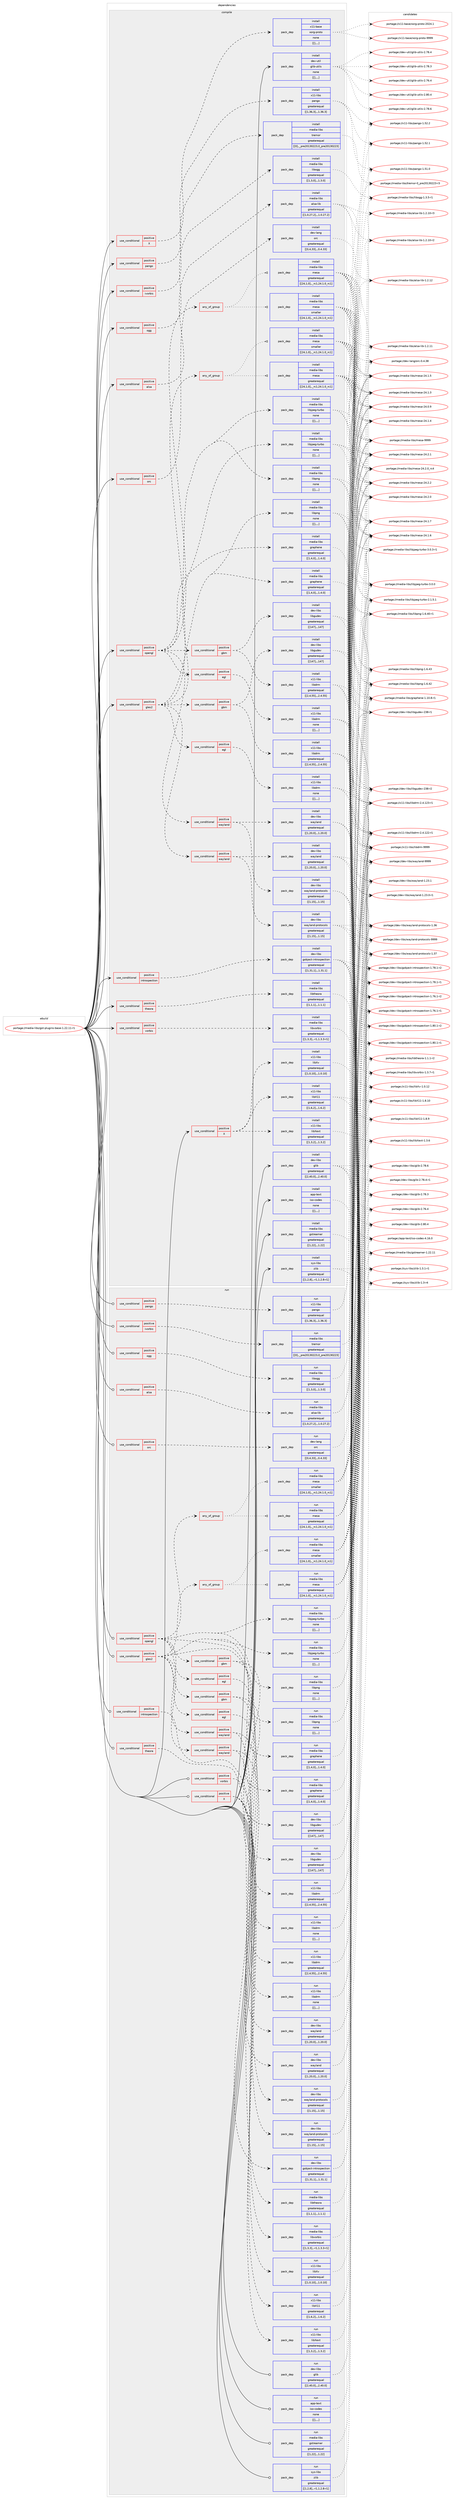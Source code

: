 digraph prolog {

# *************
# Graph options
# *************

newrank=true;
concentrate=true;
compound=true;
graph [rankdir=LR,fontname=Helvetica,fontsize=10,ranksep=1.5];#, ranksep=2.5, nodesep=0.2];
edge  [arrowhead=vee];
node  [fontname=Helvetica,fontsize=10];

# **********
# The ebuild
# **********

subgraph cluster_leftcol {
color=gray;
label=<<i>ebuild</i>>;
id [label="portage://media-libs/gst-plugins-base-1.22.11-r1", color=red, width=4, href="../media-libs/gst-plugins-base-1.22.11-r1.svg"];
}

# ****************
# The dependencies
# ****************

subgraph cluster_midcol {
color=gray;
label=<<i>dependencies</i>>;
subgraph cluster_compile {
fillcolor="#eeeeee";
style=filled;
label=<<i>compile</i>>;
subgraph cond78210 {
dependency313135 [label=<<TABLE BORDER="0" CELLBORDER="1" CELLSPACING="0" CELLPADDING="4"><TR><TD ROWSPAN="3" CELLPADDING="10">use_conditional</TD></TR><TR><TD>positive</TD></TR><TR><TD>X</TD></TR></TABLE>>, shape=none, color=red];
subgraph pack232402 {
dependency313136 [label=<<TABLE BORDER="0" CELLBORDER="1" CELLSPACING="0" CELLPADDING="4" WIDTH="220"><TR><TD ROWSPAN="6" CELLPADDING="30">pack_dep</TD></TR><TR><TD WIDTH="110">install</TD></TR><TR><TD>x11-base</TD></TR><TR><TD>xorg-proto</TD></TR><TR><TD>none</TD></TR><TR><TD>[[],,,,]</TD></TR></TABLE>>, shape=none, color=blue];
}
dependency313135:e -> dependency313136:w [weight=20,style="dashed",arrowhead="vee"];
}
id:e -> dependency313135:w [weight=20,style="solid",arrowhead="vee"];
subgraph cond78211 {
dependency313137 [label=<<TABLE BORDER="0" CELLBORDER="1" CELLSPACING="0" CELLPADDING="4"><TR><TD ROWSPAN="3" CELLPADDING="10">use_conditional</TD></TR><TR><TD>positive</TD></TR><TR><TD>X</TD></TR></TABLE>>, shape=none, color=red];
subgraph pack232403 {
dependency313138 [label=<<TABLE BORDER="0" CELLBORDER="1" CELLSPACING="0" CELLPADDING="4" WIDTH="220"><TR><TD ROWSPAN="6" CELLPADDING="30">pack_dep</TD></TR><TR><TD WIDTH="110">install</TD></TR><TR><TD>x11-libs</TD></TR><TR><TD>libX11</TD></TR><TR><TD>greaterequal</TD></TR><TR><TD>[[1,6,2],,,1.6.2]</TD></TR></TABLE>>, shape=none, color=blue];
}
dependency313137:e -> dependency313138:w [weight=20,style="dashed",arrowhead="vee"];
subgraph pack232404 {
dependency313139 [label=<<TABLE BORDER="0" CELLBORDER="1" CELLSPACING="0" CELLPADDING="4" WIDTH="220"><TR><TD ROWSPAN="6" CELLPADDING="30">pack_dep</TD></TR><TR><TD WIDTH="110">install</TD></TR><TR><TD>x11-libs</TD></TR><TR><TD>libXext</TD></TR><TR><TD>greaterequal</TD></TR><TR><TD>[[1,3,2],,,1.3.2]</TD></TR></TABLE>>, shape=none, color=blue];
}
dependency313137:e -> dependency313139:w [weight=20,style="dashed",arrowhead="vee"];
subgraph pack232405 {
dependency313140 [label=<<TABLE BORDER="0" CELLBORDER="1" CELLSPACING="0" CELLPADDING="4" WIDTH="220"><TR><TD ROWSPAN="6" CELLPADDING="30">pack_dep</TD></TR><TR><TD WIDTH="110">install</TD></TR><TR><TD>x11-libs</TD></TR><TR><TD>libXv</TD></TR><TR><TD>greaterequal</TD></TR><TR><TD>[[1,0,10],,,1.0.10]</TD></TR></TABLE>>, shape=none, color=blue];
}
dependency313137:e -> dependency313140:w [weight=20,style="dashed",arrowhead="vee"];
}
id:e -> dependency313137:w [weight=20,style="solid",arrowhead="vee"];
subgraph cond78212 {
dependency313141 [label=<<TABLE BORDER="0" CELLBORDER="1" CELLSPACING="0" CELLPADDING="4"><TR><TD ROWSPAN="3" CELLPADDING="10">use_conditional</TD></TR><TR><TD>positive</TD></TR><TR><TD>alsa</TD></TR></TABLE>>, shape=none, color=red];
subgraph pack232406 {
dependency313142 [label=<<TABLE BORDER="0" CELLBORDER="1" CELLSPACING="0" CELLPADDING="4" WIDTH="220"><TR><TD ROWSPAN="6" CELLPADDING="30">pack_dep</TD></TR><TR><TD WIDTH="110">install</TD></TR><TR><TD>media-libs</TD></TR><TR><TD>alsa-lib</TD></TR><TR><TD>greaterequal</TD></TR><TR><TD>[[1,0,27,2],,,1.0.27.2]</TD></TR></TABLE>>, shape=none, color=blue];
}
dependency313141:e -> dependency313142:w [weight=20,style="dashed",arrowhead="vee"];
}
id:e -> dependency313141:w [weight=20,style="solid",arrowhead="vee"];
subgraph cond78213 {
dependency313143 [label=<<TABLE BORDER="0" CELLBORDER="1" CELLSPACING="0" CELLPADDING="4"><TR><TD ROWSPAN="3" CELLPADDING="10">use_conditional</TD></TR><TR><TD>positive</TD></TR><TR><TD>gles2</TD></TR></TABLE>>, shape=none, color=red];
subgraph any2360 {
dependency313144 [label=<<TABLE BORDER="0" CELLBORDER="1" CELLSPACING="0" CELLPADDING="4"><TR><TD CELLPADDING="10">any_of_group</TD></TR></TABLE>>, shape=none, color=red];subgraph pack232407 {
dependency313145 [label=<<TABLE BORDER="0" CELLBORDER="1" CELLSPACING="0" CELLPADDING="4" WIDTH="220"><TR><TD ROWSPAN="6" CELLPADDING="30">pack_dep</TD></TR><TR><TD WIDTH="110">install</TD></TR><TR><TD>media-libs</TD></TR><TR><TD>mesa</TD></TR><TR><TD>greaterequal</TD></TR><TR><TD>[[24,1,0],,_rc1,24.1.0_rc1]</TD></TR></TABLE>>, shape=none, color=blue];
}
dependency313144:e -> dependency313145:w [weight=20,style="dotted",arrowhead="oinv"];
subgraph pack232408 {
dependency313146 [label=<<TABLE BORDER="0" CELLBORDER="1" CELLSPACING="0" CELLPADDING="4" WIDTH="220"><TR><TD ROWSPAN="6" CELLPADDING="30">pack_dep</TD></TR><TR><TD WIDTH="110">install</TD></TR><TR><TD>media-libs</TD></TR><TR><TD>mesa</TD></TR><TR><TD>smaller</TD></TR><TR><TD>[[24,1,0],,_rc1,24.1.0_rc1]</TD></TR></TABLE>>, shape=none, color=blue];
}
dependency313144:e -> dependency313146:w [weight=20,style="dotted",arrowhead="oinv"];
}
dependency313143:e -> dependency313144:w [weight=20,style="dashed",arrowhead="vee"];
subgraph cond78214 {
dependency313147 [label=<<TABLE BORDER="0" CELLBORDER="1" CELLSPACING="0" CELLPADDING="4"><TR><TD ROWSPAN="3" CELLPADDING="10">use_conditional</TD></TR><TR><TD>positive</TD></TR><TR><TD>egl</TD></TR></TABLE>>, shape=none, color=red];
subgraph pack232409 {
dependency313148 [label=<<TABLE BORDER="0" CELLBORDER="1" CELLSPACING="0" CELLPADDING="4" WIDTH="220"><TR><TD ROWSPAN="6" CELLPADDING="30">pack_dep</TD></TR><TR><TD WIDTH="110">install</TD></TR><TR><TD>x11-libs</TD></TR><TR><TD>libdrm</TD></TR><TR><TD>none</TD></TR><TR><TD>[[],,,,]</TD></TR></TABLE>>, shape=none, color=blue];
}
dependency313147:e -> dependency313148:w [weight=20,style="dashed",arrowhead="vee"];
}
dependency313143:e -> dependency313147:w [weight=20,style="dashed",arrowhead="vee"];
subgraph cond78215 {
dependency313149 [label=<<TABLE BORDER="0" CELLBORDER="1" CELLSPACING="0" CELLPADDING="4"><TR><TD ROWSPAN="3" CELLPADDING="10">use_conditional</TD></TR><TR><TD>positive</TD></TR><TR><TD>gbm</TD></TR></TABLE>>, shape=none, color=red];
subgraph pack232410 {
dependency313150 [label=<<TABLE BORDER="0" CELLBORDER="1" CELLSPACING="0" CELLPADDING="4" WIDTH="220"><TR><TD ROWSPAN="6" CELLPADDING="30">pack_dep</TD></TR><TR><TD WIDTH="110">install</TD></TR><TR><TD>dev-libs</TD></TR><TR><TD>libgudev</TD></TR><TR><TD>greaterequal</TD></TR><TR><TD>[[147],,,147]</TD></TR></TABLE>>, shape=none, color=blue];
}
dependency313149:e -> dependency313150:w [weight=20,style="dashed",arrowhead="vee"];
subgraph pack232411 {
dependency313151 [label=<<TABLE BORDER="0" CELLBORDER="1" CELLSPACING="0" CELLPADDING="4" WIDTH="220"><TR><TD ROWSPAN="6" CELLPADDING="30">pack_dep</TD></TR><TR><TD WIDTH="110">install</TD></TR><TR><TD>x11-libs</TD></TR><TR><TD>libdrm</TD></TR><TR><TD>greaterequal</TD></TR><TR><TD>[[2,4,55],,,2.4.55]</TD></TR></TABLE>>, shape=none, color=blue];
}
dependency313149:e -> dependency313151:w [weight=20,style="dashed",arrowhead="vee"];
}
dependency313143:e -> dependency313149:w [weight=20,style="dashed",arrowhead="vee"];
subgraph cond78216 {
dependency313152 [label=<<TABLE BORDER="0" CELLBORDER="1" CELLSPACING="0" CELLPADDING="4"><TR><TD ROWSPAN="3" CELLPADDING="10">use_conditional</TD></TR><TR><TD>positive</TD></TR><TR><TD>wayland</TD></TR></TABLE>>, shape=none, color=red];
subgraph pack232412 {
dependency313153 [label=<<TABLE BORDER="0" CELLBORDER="1" CELLSPACING="0" CELLPADDING="4" WIDTH="220"><TR><TD ROWSPAN="6" CELLPADDING="30">pack_dep</TD></TR><TR><TD WIDTH="110">install</TD></TR><TR><TD>dev-libs</TD></TR><TR><TD>wayland</TD></TR><TR><TD>greaterequal</TD></TR><TR><TD>[[1,20,0],,,1.20.0]</TD></TR></TABLE>>, shape=none, color=blue];
}
dependency313152:e -> dependency313153:w [weight=20,style="dashed",arrowhead="vee"];
subgraph pack232413 {
dependency313154 [label=<<TABLE BORDER="0" CELLBORDER="1" CELLSPACING="0" CELLPADDING="4" WIDTH="220"><TR><TD ROWSPAN="6" CELLPADDING="30">pack_dep</TD></TR><TR><TD WIDTH="110">install</TD></TR><TR><TD>dev-libs</TD></TR><TR><TD>wayland-protocols</TD></TR><TR><TD>greaterequal</TD></TR><TR><TD>[[1,15],,,1.15]</TD></TR></TABLE>>, shape=none, color=blue];
}
dependency313152:e -> dependency313154:w [weight=20,style="dashed",arrowhead="vee"];
}
dependency313143:e -> dependency313152:w [weight=20,style="dashed",arrowhead="vee"];
subgraph pack232414 {
dependency313155 [label=<<TABLE BORDER="0" CELLBORDER="1" CELLSPACING="0" CELLPADDING="4" WIDTH="220"><TR><TD ROWSPAN="6" CELLPADDING="30">pack_dep</TD></TR><TR><TD WIDTH="110">install</TD></TR><TR><TD>media-libs</TD></TR><TR><TD>graphene</TD></TR><TR><TD>greaterequal</TD></TR><TR><TD>[[1,4,0],,,1.4.0]</TD></TR></TABLE>>, shape=none, color=blue];
}
dependency313143:e -> dependency313155:w [weight=20,style="dashed",arrowhead="vee"];
subgraph pack232415 {
dependency313156 [label=<<TABLE BORDER="0" CELLBORDER="1" CELLSPACING="0" CELLPADDING="4" WIDTH="220"><TR><TD ROWSPAN="6" CELLPADDING="30">pack_dep</TD></TR><TR><TD WIDTH="110">install</TD></TR><TR><TD>media-libs</TD></TR><TR><TD>libpng</TD></TR><TR><TD>none</TD></TR><TR><TD>[[],,,,]</TD></TR></TABLE>>, shape=none, color=blue];
}
dependency313143:e -> dependency313156:w [weight=20,style="dashed",arrowhead="vee"];
subgraph pack232416 {
dependency313157 [label=<<TABLE BORDER="0" CELLBORDER="1" CELLSPACING="0" CELLPADDING="4" WIDTH="220"><TR><TD ROWSPAN="6" CELLPADDING="30">pack_dep</TD></TR><TR><TD WIDTH="110">install</TD></TR><TR><TD>media-libs</TD></TR><TR><TD>libjpeg-turbo</TD></TR><TR><TD>none</TD></TR><TR><TD>[[],,,,]</TD></TR></TABLE>>, shape=none, color=blue];
}
dependency313143:e -> dependency313157:w [weight=20,style="dashed",arrowhead="vee"];
}
id:e -> dependency313143:w [weight=20,style="solid",arrowhead="vee"];
subgraph cond78217 {
dependency313158 [label=<<TABLE BORDER="0" CELLBORDER="1" CELLSPACING="0" CELLPADDING="4"><TR><TD ROWSPAN="3" CELLPADDING="10">use_conditional</TD></TR><TR><TD>positive</TD></TR><TR><TD>introspection</TD></TR></TABLE>>, shape=none, color=red];
subgraph pack232417 {
dependency313159 [label=<<TABLE BORDER="0" CELLBORDER="1" CELLSPACING="0" CELLPADDING="4" WIDTH="220"><TR><TD ROWSPAN="6" CELLPADDING="30">pack_dep</TD></TR><TR><TD WIDTH="110">install</TD></TR><TR><TD>dev-libs</TD></TR><TR><TD>gobject-introspection</TD></TR><TR><TD>greaterequal</TD></TR><TR><TD>[[1,31,1],,,1.31.1]</TD></TR></TABLE>>, shape=none, color=blue];
}
dependency313158:e -> dependency313159:w [weight=20,style="dashed",arrowhead="vee"];
}
id:e -> dependency313158:w [weight=20,style="solid",arrowhead="vee"];
subgraph cond78218 {
dependency313160 [label=<<TABLE BORDER="0" CELLBORDER="1" CELLSPACING="0" CELLPADDING="4"><TR><TD ROWSPAN="3" CELLPADDING="10">use_conditional</TD></TR><TR><TD>positive</TD></TR><TR><TD>ivorbis</TD></TR></TABLE>>, shape=none, color=red];
subgraph pack232418 {
dependency313161 [label=<<TABLE BORDER="0" CELLBORDER="1" CELLSPACING="0" CELLPADDING="4" WIDTH="220"><TR><TD ROWSPAN="6" CELLPADDING="30">pack_dep</TD></TR><TR><TD WIDTH="110">install</TD></TR><TR><TD>media-libs</TD></TR><TR><TD>tremor</TD></TR><TR><TD>greaterequal</TD></TR><TR><TD>[[0],,_pre20130223,0_pre20130223]</TD></TR></TABLE>>, shape=none, color=blue];
}
dependency313160:e -> dependency313161:w [weight=20,style="dashed",arrowhead="vee"];
}
id:e -> dependency313160:w [weight=20,style="solid",arrowhead="vee"];
subgraph cond78219 {
dependency313162 [label=<<TABLE BORDER="0" CELLBORDER="1" CELLSPACING="0" CELLPADDING="4"><TR><TD ROWSPAN="3" CELLPADDING="10">use_conditional</TD></TR><TR><TD>positive</TD></TR><TR><TD>ogg</TD></TR></TABLE>>, shape=none, color=red];
subgraph pack232419 {
dependency313163 [label=<<TABLE BORDER="0" CELLBORDER="1" CELLSPACING="0" CELLPADDING="4" WIDTH="220"><TR><TD ROWSPAN="6" CELLPADDING="30">pack_dep</TD></TR><TR><TD WIDTH="110">install</TD></TR><TR><TD>media-libs</TD></TR><TR><TD>libogg</TD></TR><TR><TD>greaterequal</TD></TR><TR><TD>[[1,3,0],,,1.3.0]</TD></TR></TABLE>>, shape=none, color=blue];
}
dependency313162:e -> dependency313163:w [weight=20,style="dashed",arrowhead="vee"];
}
id:e -> dependency313162:w [weight=20,style="solid",arrowhead="vee"];
subgraph cond78220 {
dependency313164 [label=<<TABLE BORDER="0" CELLBORDER="1" CELLSPACING="0" CELLPADDING="4"><TR><TD ROWSPAN="3" CELLPADDING="10">use_conditional</TD></TR><TR><TD>positive</TD></TR><TR><TD>opengl</TD></TR></TABLE>>, shape=none, color=red];
subgraph any2361 {
dependency313165 [label=<<TABLE BORDER="0" CELLBORDER="1" CELLSPACING="0" CELLPADDING="4"><TR><TD CELLPADDING="10">any_of_group</TD></TR></TABLE>>, shape=none, color=red];subgraph pack232420 {
dependency313166 [label=<<TABLE BORDER="0" CELLBORDER="1" CELLSPACING="0" CELLPADDING="4" WIDTH="220"><TR><TD ROWSPAN="6" CELLPADDING="30">pack_dep</TD></TR><TR><TD WIDTH="110">install</TD></TR><TR><TD>media-libs</TD></TR><TR><TD>mesa</TD></TR><TR><TD>greaterequal</TD></TR><TR><TD>[[24,1,0],,_rc1,24.1.0_rc1]</TD></TR></TABLE>>, shape=none, color=blue];
}
dependency313165:e -> dependency313166:w [weight=20,style="dotted",arrowhead="oinv"];
subgraph pack232421 {
dependency313167 [label=<<TABLE BORDER="0" CELLBORDER="1" CELLSPACING="0" CELLPADDING="4" WIDTH="220"><TR><TD ROWSPAN="6" CELLPADDING="30">pack_dep</TD></TR><TR><TD WIDTH="110">install</TD></TR><TR><TD>media-libs</TD></TR><TR><TD>mesa</TD></TR><TR><TD>smaller</TD></TR><TR><TD>[[24,1,0],,_rc1,24.1.0_rc1]</TD></TR></TABLE>>, shape=none, color=blue];
}
dependency313165:e -> dependency313167:w [weight=20,style="dotted",arrowhead="oinv"];
}
dependency313164:e -> dependency313165:w [weight=20,style="dashed",arrowhead="vee"];
subgraph cond78221 {
dependency313168 [label=<<TABLE BORDER="0" CELLBORDER="1" CELLSPACING="0" CELLPADDING="4"><TR><TD ROWSPAN="3" CELLPADDING="10">use_conditional</TD></TR><TR><TD>positive</TD></TR><TR><TD>egl</TD></TR></TABLE>>, shape=none, color=red];
subgraph pack232422 {
dependency313169 [label=<<TABLE BORDER="0" CELLBORDER="1" CELLSPACING="0" CELLPADDING="4" WIDTH="220"><TR><TD ROWSPAN="6" CELLPADDING="30">pack_dep</TD></TR><TR><TD WIDTH="110">install</TD></TR><TR><TD>x11-libs</TD></TR><TR><TD>libdrm</TD></TR><TR><TD>none</TD></TR><TR><TD>[[],,,,]</TD></TR></TABLE>>, shape=none, color=blue];
}
dependency313168:e -> dependency313169:w [weight=20,style="dashed",arrowhead="vee"];
}
dependency313164:e -> dependency313168:w [weight=20,style="dashed",arrowhead="vee"];
subgraph cond78222 {
dependency313170 [label=<<TABLE BORDER="0" CELLBORDER="1" CELLSPACING="0" CELLPADDING="4"><TR><TD ROWSPAN="3" CELLPADDING="10">use_conditional</TD></TR><TR><TD>positive</TD></TR><TR><TD>gbm</TD></TR></TABLE>>, shape=none, color=red];
subgraph pack232423 {
dependency313171 [label=<<TABLE BORDER="0" CELLBORDER="1" CELLSPACING="0" CELLPADDING="4" WIDTH="220"><TR><TD ROWSPAN="6" CELLPADDING="30">pack_dep</TD></TR><TR><TD WIDTH="110">install</TD></TR><TR><TD>dev-libs</TD></TR><TR><TD>libgudev</TD></TR><TR><TD>greaterequal</TD></TR><TR><TD>[[147],,,147]</TD></TR></TABLE>>, shape=none, color=blue];
}
dependency313170:e -> dependency313171:w [weight=20,style="dashed",arrowhead="vee"];
subgraph pack232424 {
dependency313172 [label=<<TABLE BORDER="0" CELLBORDER="1" CELLSPACING="0" CELLPADDING="4" WIDTH="220"><TR><TD ROWSPAN="6" CELLPADDING="30">pack_dep</TD></TR><TR><TD WIDTH="110">install</TD></TR><TR><TD>x11-libs</TD></TR><TR><TD>libdrm</TD></TR><TR><TD>greaterequal</TD></TR><TR><TD>[[2,4,55],,,2.4.55]</TD></TR></TABLE>>, shape=none, color=blue];
}
dependency313170:e -> dependency313172:w [weight=20,style="dashed",arrowhead="vee"];
}
dependency313164:e -> dependency313170:w [weight=20,style="dashed",arrowhead="vee"];
subgraph cond78223 {
dependency313173 [label=<<TABLE BORDER="0" CELLBORDER="1" CELLSPACING="0" CELLPADDING="4"><TR><TD ROWSPAN="3" CELLPADDING="10">use_conditional</TD></TR><TR><TD>positive</TD></TR><TR><TD>wayland</TD></TR></TABLE>>, shape=none, color=red];
subgraph pack232425 {
dependency313174 [label=<<TABLE BORDER="0" CELLBORDER="1" CELLSPACING="0" CELLPADDING="4" WIDTH="220"><TR><TD ROWSPAN="6" CELLPADDING="30">pack_dep</TD></TR><TR><TD WIDTH="110">install</TD></TR><TR><TD>dev-libs</TD></TR><TR><TD>wayland</TD></TR><TR><TD>greaterequal</TD></TR><TR><TD>[[1,20,0],,,1.20.0]</TD></TR></TABLE>>, shape=none, color=blue];
}
dependency313173:e -> dependency313174:w [weight=20,style="dashed",arrowhead="vee"];
subgraph pack232426 {
dependency313175 [label=<<TABLE BORDER="0" CELLBORDER="1" CELLSPACING="0" CELLPADDING="4" WIDTH="220"><TR><TD ROWSPAN="6" CELLPADDING="30">pack_dep</TD></TR><TR><TD WIDTH="110">install</TD></TR><TR><TD>dev-libs</TD></TR><TR><TD>wayland-protocols</TD></TR><TR><TD>greaterequal</TD></TR><TR><TD>[[1,15],,,1.15]</TD></TR></TABLE>>, shape=none, color=blue];
}
dependency313173:e -> dependency313175:w [weight=20,style="dashed",arrowhead="vee"];
}
dependency313164:e -> dependency313173:w [weight=20,style="dashed",arrowhead="vee"];
subgraph pack232427 {
dependency313176 [label=<<TABLE BORDER="0" CELLBORDER="1" CELLSPACING="0" CELLPADDING="4" WIDTH="220"><TR><TD ROWSPAN="6" CELLPADDING="30">pack_dep</TD></TR><TR><TD WIDTH="110">install</TD></TR><TR><TD>media-libs</TD></TR><TR><TD>graphene</TD></TR><TR><TD>greaterequal</TD></TR><TR><TD>[[1,4,0],,,1.4.0]</TD></TR></TABLE>>, shape=none, color=blue];
}
dependency313164:e -> dependency313176:w [weight=20,style="dashed",arrowhead="vee"];
subgraph pack232428 {
dependency313177 [label=<<TABLE BORDER="0" CELLBORDER="1" CELLSPACING="0" CELLPADDING="4" WIDTH="220"><TR><TD ROWSPAN="6" CELLPADDING="30">pack_dep</TD></TR><TR><TD WIDTH="110">install</TD></TR><TR><TD>media-libs</TD></TR><TR><TD>libpng</TD></TR><TR><TD>none</TD></TR><TR><TD>[[],,,,]</TD></TR></TABLE>>, shape=none, color=blue];
}
dependency313164:e -> dependency313177:w [weight=20,style="dashed",arrowhead="vee"];
subgraph pack232429 {
dependency313178 [label=<<TABLE BORDER="0" CELLBORDER="1" CELLSPACING="0" CELLPADDING="4" WIDTH="220"><TR><TD ROWSPAN="6" CELLPADDING="30">pack_dep</TD></TR><TR><TD WIDTH="110">install</TD></TR><TR><TD>media-libs</TD></TR><TR><TD>libjpeg-turbo</TD></TR><TR><TD>none</TD></TR><TR><TD>[[],,,,]</TD></TR></TABLE>>, shape=none, color=blue];
}
dependency313164:e -> dependency313178:w [weight=20,style="dashed",arrowhead="vee"];
}
id:e -> dependency313164:w [weight=20,style="solid",arrowhead="vee"];
subgraph cond78224 {
dependency313179 [label=<<TABLE BORDER="0" CELLBORDER="1" CELLSPACING="0" CELLPADDING="4"><TR><TD ROWSPAN="3" CELLPADDING="10">use_conditional</TD></TR><TR><TD>positive</TD></TR><TR><TD>orc</TD></TR></TABLE>>, shape=none, color=red];
subgraph pack232430 {
dependency313180 [label=<<TABLE BORDER="0" CELLBORDER="1" CELLSPACING="0" CELLPADDING="4" WIDTH="220"><TR><TD ROWSPAN="6" CELLPADDING="30">pack_dep</TD></TR><TR><TD WIDTH="110">install</TD></TR><TR><TD>dev-lang</TD></TR><TR><TD>orc</TD></TR><TR><TD>greaterequal</TD></TR><TR><TD>[[0,4,33],,,0.4.33]</TD></TR></TABLE>>, shape=none, color=blue];
}
dependency313179:e -> dependency313180:w [weight=20,style="dashed",arrowhead="vee"];
}
id:e -> dependency313179:w [weight=20,style="solid",arrowhead="vee"];
subgraph cond78225 {
dependency313181 [label=<<TABLE BORDER="0" CELLBORDER="1" CELLSPACING="0" CELLPADDING="4"><TR><TD ROWSPAN="3" CELLPADDING="10">use_conditional</TD></TR><TR><TD>positive</TD></TR><TR><TD>pango</TD></TR></TABLE>>, shape=none, color=red];
subgraph pack232431 {
dependency313182 [label=<<TABLE BORDER="0" CELLBORDER="1" CELLSPACING="0" CELLPADDING="4" WIDTH="220"><TR><TD ROWSPAN="6" CELLPADDING="30">pack_dep</TD></TR><TR><TD WIDTH="110">install</TD></TR><TR><TD>x11-libs</TD></TR><TR><TD>pango</TD></TR><TR><TD>greaterequal</TD></TR><TR><TD>[[1,36,3],,,1.36.3]</TD></TR></TABLE>>, shape=none, color=blue];
}
dependency313181:e -> dependency313182:w [weight=20,style="dashed",arrowhead="vee"];
}
id:e -> dependency313181:w [weight=20,style="solid",arrowhead="vee"];
subgraph cond78226 {
dependency313183 [label=<<TABLE BORDER="0" CELLBORDER="1" CELLSPACING="0" CELLPADDING="4"><TR><TD ROWSPAN="3" CELLPADDING="10">use_conditional</TD></TR><TR><TD>positive</TD></TR><TR><TD>theora</TD></TR></TABLE>>, shape=none, color=red];
subgraph pack232432 {
dependency313184 [label=<<TABLE BORDER="0" CELLBORDER="1" CELLSPACING="0" CELLPADDING="4" WIDTH="220"><TR><TD ROWSPAN="6" CELLPADDING="30">pack_dep</TD></TR><TR><TD WIDTH="110">install</TD></TR><TR><TD>media-libs</TD></TR><TR><TD>libtheora</TD></TR><TR><TD>greaterequal</TD></TR><TR><TD>[[1,1,1],,,1.1.1]</TD></TR></TABLE>>, shape=none, color=blue];
}
dependency313183:e -> dependency313184:w [weight=20,style="dashed",arrowhead="vee"];
}
id:e -> dependency313183:w [weight=20,style="solid",arrowhead="vee"];
subgraph cond78227 {
dependency313185 [label=<<TABLE BORDER="0" CELLBORDER="1" CELLSPACING="0" CELLPADDING="4"><TR><TD ROWSPAN="3" CELLPADDING="10">use_conditional</TD></TR><TR><TD>positive</TD></TR><TR><TD>vorbis</TD></TR></TABLE>>, shape=none, color=red];
subgraph pack232433 {
dependency313186 [label=<<TABLE BORDER="0" CELLBORDER="1" CELLSPACING="0" CELLPADDING="4" WIDTH="220"><TR><TD ROWSPAN="6" CELLPADDING="30">pack_dep</TD></TR><TR><TD WIDTH="110">install</TD></TR><TR><TD>media-libs</TD></TR><TR><TD>libvorbis</TD></TR><TR><TD>greaterequal</TD></TR><TR><TD>[[1,3,3],,-r1,1.3.3-r1]</TD></TR></TABLE>>, shape=none, color=blue];
}
dependency313185:e -> dependency313186:w [weight=20,style="dashed",arrowhead="vee"];
}
id:e -> dependency313185:w [weight=20,style="solid",arrowhead="vee"];
subgraph pack232434 {
dependency313187 [label=<<TABLE BORDER="0" CELLBORDER="1" CELLSPACING="0" CELLPADDING="4" WIDTH="220"><TR><TD ROWSPAN="6" CELLPADDING="30">pack_dep</TD></TR><TR><TD WIDTH="110">install</TD></TR><TR><TD>app-text</TD></TR><TR><TD>iso-codes</TD></TR><TR><TD>none</TD></TR><TR><TD>[[],,,,]</TD></TR></TABLE>>, shape=none, color=blue];
}
id:e -> dependency313187:w [weight=20,style="solid",arrowhead="vee"];
subgraph pack232435 {
dependency313188 [label=<<TABLE BORDER="0" CELLBORDER="1" CELLSPACING="0" CELLPADDING="4" WIDTH="220"><TR><TD ROWSPAN="6" CELLPADDING="30">pack_dep</TD></TR><TR><TD WIDTH="110">install</TD></TR><TR><TD>dev-libs</TD></TR><TR><TD>glib</TD></TR><TR><TD>greaterequal</TD></TR><TR><TD>[[2,40,0],,,2.40.0]</TD></TR></TABLE>>, shape=none, color=blue];
}
id:e -> dependency313188:w [weight=20,style="solid",arrowhead="vee"];
subgraph pack232436 {
dependency313189 [label=<<TABLE BORDER="0" CELLBORDER="1" CELLSPACING="0" CELLPADDING="4" WIDTH="220"><TR><TD ROWSPAN="6" CELLPADDING="30">pack_dep</TD></TR><TR><TD WIDTH="110">install</TD></TR><TR><TD>dev-util</TD></TR><TR><TD>glib-utils</TD></TR><TR><TD>none</TD></TR><TR><TD>[[],,,,]</TD></TR></TABLE>>, shape=none, color=blue];
}
id:e -> dependency313189:w [weight=20,style="solid",arrowhead="vee"];
subgraph pack232437 {
dependency313190 [label=<<TABLE BORDER="0" CELLBORDER="1" CELLSPACING="0" CELLPADDING="4" WIDTH="220"><TR><TD ROWSPAN="6" CELLPADDING="30">pack_dep</TD></TR><TR><TD WIDTH="110">install</TD></TR><TR><TD>media-libs</TD></TR><TR><TD>gstreamer</TD></TR><TR><TD>greaterequal</TD></TR><TR><TD>[[1,22],,,1.22]</TD></TR></TABLE>>, shape=none, color=blue];
}
id:e -> dependency313190:w [weight=20,style="solid",arrowhead="vee"];
subgraph pack232438 {
dependency313191 [label=<<TABLE BORDER="0" CELLBORDER="1" CELLSPACING="0" CELLPADDING="4" WIDTH="220"><TR><TD ROWSPAN="6" CELLPADDING="30">pack_dep</TD></TR><TR><TD WIDTH="110">install</TD></TR><TR><TD>sys-libs</TD></TR><TR><TD>zlib</TD></TR><TR><TD>greaterequal</TD></TR><TR><TD>[[1,2,8],,-r1,1.2.8-r1]</TD></TR></TABLE>>, shape=none, color=blue];
}
id:e -> dependency313191:w [weight=20,style="solid",arrowhead="vee"];
}
subgraph cluster_compileandrun {
fillcolor="#eeeeee";
style=filled;
label=<<i>compile and run</i>>;
}
subgraph cluster_run {
fillcolor="#eeeeee";
style=filled;
label=<<i>run</i>>;
subgraph cond78228 {
dependency313192 [label=<<TABLE BORDER="0" CELLBORDER="1" CELLSPACING="0" CELLPADDING="4"><TR><TD ROWSPAN="3" CELLPADDING="10">use_conditional</TD></TR><TR><TD>positive</TD></TR><TR><TD>X</TD></TR></TABLE>>, shape=none, color=red];
subgraph pack232439 {
dependency313193 [label=<<TABLE BORDER="0" CELLBORDER="1" CELLSPACING="0" CELLPADDING="4" WIDTH="220"><TR><TD ROWSPAN="6" CELLPADDING="30">pack_dep</TD></TR><TR><TD WIDTH="110">run</TD></TR><TR><TD>x11-libs</TD></TR><TR><TD>libX11</TD></TR><TR><TD>greaterequal</TD></TR><TR><TD>[[1,6,2],,,1.6.2]</TD></TR></TABLE>>, shape=none, color=blue];
}
dependency313192:e -> dependency313193:w [weight=20,style="dashed",arrowhead="vee"];
subgraph pack232440 {
dependency313194 [label=<<TABLE BORDER="0" CELLBORDER="1" CELLSPACING="0" CELLPADDING="4" WIDTH="220"><TR><TD ROWSPAN="6" CELLPADDING="30">pack_dep</TD></TR><TR><TD WIDTH="110">run</TD></TR><TR><TD>x11-libs</TD></TR><TR><TD>libXext</TD></TR><TR><TD>greaterequal</TD></TR><TR><TD>[[1,3,2],,,1.3.2]</TD></TR></TABLE>>, shape=none, color=blue];
}
dependency313192:e -> dependency313194:w [weight=20,style="dashed",arrowhead="vee"];
subgraph pack232441 {
dependency313195 [label=<<TABLE BORDER="0" CELLBORDER="1" CELLSPACING="0" CELLPADDING="4" WIDTH="220"><TR><TD ROWSPAN="6" CELLPADDING="30">pack_dep</TD></TR><TR><TD WIDTH="110">run</TD></TR><TR><TD>x11-libs</TD></TR><TR><TD>libXv</TD></TR><TR><TD>greaterequal</TD></TR><TR><TD>[[1,0,10],,,1.0.10]</TD></TR></TABLE>>, shape=none, color=blue];
}
dependency313192:e -> dependency313195:w [weight=20,style="dashed",arrowhead="vee"];
}
id:e -> dependency313192:w [weight=20,style="solid",arrowhead="odot"];
subgraph cond78229 {
dependency313196 [label=<<TABLE BORDER="0" CELLBORDER="1" CELLSPACING="0" CELLPADDING="4"><TR><TD ROWSPAN="3" CELLPADDING="10">use_conditional</TD></TR><TR><TD>positive</TD></TR><TR><TD>alsa</TD></TR></TABLE>>, shape=none, color=red];
subgraph pack232442 {
dependency313197 [label=<<TABLE BORDER="0" CELLBORDER="1" CELLSPACING="0" CELLPADDING="4" WIDTH="220"><TR><TD ROWSPAN="6" CELLPADDING="30">pack_dep</TD></TR><TR><TD WIDTH="110">run</TD></TR><TR><TD>media-libs</TD></TR><TR><TD>alsa-lib</TD></TR><TR><TD>greaterequal</TD></TR><TR><TD>[[1,0,27,2],,,1.0.27.2]</TD></TR></TABLE>>, shape=none, color=blue];
}
dependency313196:e -> dependency313197:w [weight=20,style="dashed",arrowhead="vee"];
}
id:e -> dependency313196:w [weight=20,style="solid",arrowhead="odot"];
subgraph cond78230 {
dependency313198 [label=<<TABLE BORDER="0" CELLBORDER="1" CELLSPACING="0" CELLPADDING="4"><TR><TD ROWSPAN="3" CELLPADDING="10">use_conditional</TD></TR><TR><TD>positive</TD></TR><TR><TD>gles2</TD></TR></TABLE>>, shape=none, color=red];
subgraph any2362 {
dependency313199 [label=<<TABLE BORDER="0" CELLBORDER="1" CELLSPACING="0" CELLPADDING="4"><TR><TD CELLPADDING="10">any_of_group</TD></TR></TABLE>>, shape=none, color=red];subgraph pack232443 {
dependency313200 [label=<<TABLE BORDER="0" CELLBORDER="1" CELLSPACING="0" CELLPADDING="4" WIDTH="220"><TR><TD ROWSPAN="6" CELLPADDING="30">pack_dep</TD></TR><TR><TD WIDTH="110">run</TD></TR><TR><TD>media-libs</TD></TR><TR><TD>mesa</TD></TR><TR><TD>greaterequal</TD></TR><TR><TD>[[24,1,0],,_rc1,24.1.0_rc1]</TD></TR></TABLE>>, shape=none, color=blue];
}
dependency313199:e -> dependency313200:w [weight=20,style="dotted",arrowhead="oinv"];
subgraph pack232444 {
dependency313201 [label=<<TABLE BORDER="0" CELLBORDER="1" CELLSPACING="0" CELLPADDING="4" WIDTH="220"><TR><TD ROWSPAN="6" CELLPADDING="30">pack_dep</TD></TR><TR><TD WIDTH="110">run</TD></TR><TR><TD>media-libs</TD></TR><TR><TD>mesa</TD></TR><TR><TD>smaller</TD></TR><TR><TD>[[24,1,0],,_rc1,24.1.0_rc1]</TD></TR></TABLE>>, shape=none, color=blue];
}
dependency313199:e -> dependency313201:w [weight=20,style="dotted",arrowhead="oinv"];
}
dependency313198:e -> dependency313199:w [weight=20,style="dashed",arrowhead="vee"];
subgraph cond78231 {
dependency313202 [label=<<TABLE BORDER="0" CELLBORDER="1" CELLSPACING="0" CELLPADDING="4"><TR><TD ROWSPAN="3" CELLPADDING="10">use_conditional</TD></TR><TR><TD>positive</TD></TR><TR><TD>egl</TD></TR></TABLE>>, shape=none, color=red];
subgraph pack232445 {
dependency313203 [label=<<TABLE BORDER="0" CELLBORDER="1" CELLSPACING="0" CELLPADDING="4" WIDTH="220"><TR><TD ROWSPAN="6" CELLPADDING="30">pack_dep</TD></TR><TR><TD WIDTH="110">run</TD></TR><TR><TD>x11-libs</TD></TR><TR><TD>libdrm</TD></TR><TR><TD>none</TD></TR><TR><TD>[[],,,,]</TD></TR></TABLE>>, shape=none, color=blue];
}
dependency313202:e -> dependency313203:w [weight=20,style="dashed",arrowhead="vee"];
}
dependency313198:e -> dependency313202:w [weight=20,style="dashed",arrowhead="vee"];
subgraph cond78232 {
dependency313204 [label=<<TABLE BORDER="0" CELLBORDER="1" CELLSPACING="0" CELLPADDING="4"><TR><TD ROWSPAN="3" CELLPADDING="10">use_conditional</TD></TR><TR><TD>positive</TD></TR><TR><TD>gbm</TD></TR></TABLE>>, shape=none, color=red];
subgraph pack232446 {
dependency313205 [label=<<TABLE BORDER="0" CELLBORDER="1" CELLSPACING="0" CELLPADDING="4" WIDTH="220"><TR><TD ROWSPAN="6" CELLPADDING="30">pack_dep</TD></TR><TR><TD WIDTH="110">run</TD></TR><TR><TD>dev-libs</TD></TR><TR><TD>libgudev</TD></TR><TR><TD>greaterequal</TD></TR><TR><TD>[[147],,,147]</TD></TR></TABLE>>, shape=none, color=blue];
}
dependency313204:e -> dependency313205:w [weight=20,style="dashed",arrowhead="vee"];
subgraph pack232447 {
dependency313206 [label=<<TABLE BORDER="0" CELLBORDER="1" CELLSPACING="0" CELLPADDING="4" WIDTH="220"><TR><TD ROWSPAN="6" CELLPADDING="30">pack_dep</TD></TR><TR><TD WIDTH="110">run</TD></TR><TR><TD>x11-libs</TD></TR><TR><TD>libdrm</TD></TR><TR><TD>greaterequal</TD></TR><TR><TD>[[2,4,55],,,2.4.55]</TD></TR></TABLE>>, shape=none, color=blue];
}
dependency313204:e -> dependency313206:w [weight=20,style="dashed",arrowhead="vee"];
}
dependency313198:e -> dependency313204:w [weight=20,style="dashed",arrowhead="vee"];
subgraph cond78233 {
dependency313207 [label=<<TABLE BORDER="0" CELLBORDER="1" CELLSPACING="0" CELLPADDING="4"><TR><TD ROWSPAN="3" CELLPADDING="10">use_conditional</TD></TR><TR><TD>positive</TD></TR><TR><TD>wayland</TD></TR></TABLE>>, shape=none, color=red];
subgraph pack232448 {
dependency313208 [label=<<TABLE BORDER="0" CELLBORDER="1" CELLSPACING="0" CELLPADDING="4" WIDTH="220"><TR><TD ROWSPAN="6" CELLPADDING="30">pack_dep</TD></TR><TR><TD WIDTH="110">run</TD></TR><TR><TD>dev-libs</TD></TR><TR><TD>wayland</TD></TR><TR><TD>greaterequal</TD></TR><TR><TD>[[1,20,0],,,1.20.0]</TD></TR></TABLE>>, shape=none, color=blue];
}
dependency313207:e -> dependency313208:w [weight=20,style="dashed",arrowhead="vee"];
subgraph pack232449 {
dependency313209 [label=<<TABLE BORDER="0" CELLBORDER="1" CELLSPACING="0" CELLPADDING="4" WIDTH="220"><TR><TD ROWSPAN="6" CELLPADDING="30">pack_dep</TD></TR><TR><TD WIDTH="110">run</TD></TR><TR><TD>dev-libs</TD></TR><TR><TD>wayland-protocols</TD></TR><TR><TD>greaterequal</TD></TR><TR><TD>[[1,15],,,1.15]</TD></TR></TABLE>>, shape=none, color=blue];
}
dependency313207:e -> dependency313209:w [weight=20,style="dashed",arrowhead="vee"];
}
dependency313198:e -> dependency313207:w [weight=20,style="dashed",arrowhead="vee"];
subgraph pack232450 {
dependency313210 [label=<<TABLE BORDER="0" CELLBORDER="1" CELLSPACING="0" CELLPADDING="4" WIDTH="220"><TR><TD ROWSPAN="6" CELLPADDING="30">pack_dep</TD></TR><TR><TD WIDTH="110">run</TD></TR><TR><TD>media-libs</TD></TR><TR><TD>graphene</TD></TR><TR><TD>greaterequal</TD></TR><TR><TD>[[1,4,0],,,1.4.0]</TD></TR></TABLE>>, shape=none, color=blue];
}
dependency313198:e -> dependency313210:w [weight=20,style="dashed",arrowhead="vee"];
subgraph pack232451 {
dependency313211 [label=<<TABLE BORDER="0" CELLBORDER="1" CELLSPACING="0" CELLPADDING="4" WIDTH="220"><TR><TD ROWSPAN="6" CELLPADDING="30">pack_dep</TD></TR><TR><TD WIDTH="110">run</TD></TR><TR><TD>media-libs</TD></TR><TR><TD>libpng</TD></TR><TR><TD>none</TD></TR><TR><TD>[[],,,,]</TD></TR></TABLE>>, shape=none, color=blue];
}
dependency313198:e -> dependency313211:w [weight=20,style="dashed",arrowhead="vee"];
subgraph pack232452 {
dependency313212 [label=<<TABLE BORDER="0" CELLBORDER="1" CELLSPACING="0" CELLPADDING="4" WIDTH="220"><TR><TD ROWSPAN="6" CELLPADDING="30">pack_dep</TD></TR><TR><TD WIDTH="110">run</TD></TR><TR><TD>media-libs</TD></TR><TR><TD>libjpeg-turbo</TD></TR><TR><TD>none</TD></TR><TR><TD>[[],,,,]</TD></TR></TABLE>>, shape=none, color=blue];
}
dependency313198:e -> dependency313212:w [weight=20,style="dashed",arrowhead="vee"];
}
id:e -> dependency313198:w [weight=20,style="solid",arrowhead="odot"];
subgraph cond78234 {
dependency313213 [label=<<TABLE BORDER="0" CELLBORDER="1" CELLSPACING="0" CELLPADDING="4"><TR><TD ROWSPAN="3" CELLPADDING="10">use_conditional</TD></TR><TR><TD>positive</TD></TR><TR><TD>introspection</TD></TR></TABLE>>, shape=none, color=red];
subgraph pack232453 {
dependency313214 [label=<<TABLE BORDER="0" CELLBORDER="1" CELLSPACING="0" CELLPADDING="4" WIDTH="220"><TR><TD ROWSPAN="6" CELLPADDING="30">pack_dep</TD></TR><TR><TD WIDTH="110">run</TD></TR><TR><TD>dev-libs</TD></TR><TR><TD>gobject-introspection</TD></TR><TR><TD>greaterequal</TD></TR><TR><TD>[[1,31,1],,,1.31.1]</TD></TR></TABLE>>, shape=none, color=blue];
}
dependency313213:e -> dependency313214:w [weight=20,style="dashed",arrowhead="vee"];
}
id:e -> dependency313213:w [weight=20,style="solid",arrowhead="odot"];
subgraph cond78235 {
dependency313215 [label=<<TABLE BORDER="0" CELLBORDER="1" CELLSPACING="0" CELLPADDING="4"><TR><TD ROWSPAN="3" CELLPADDING="10">use_conditional</TD></TR><TR><TD>positive</TD></TR><TR><TD>ivorbis</TD></TR></TABLE>>, shape=none, color=red];
subgraph pack232454 {
dependency313216 [label=<<TABLE BORDER="0" CELLBORDER="1" CELLSPACING="0" CELLPADDING="4" WIDTH="220"><TR><TD ROWSPAN="6" CELLPADDING="30">pack_dep</TD></TR><TR><TD WIDTH="110">run</TD></TR><TR><TD>media-libs</TD></TR><TR><TD>tremor</TD></TR><TR><TD>greaterequal</TD></TR><TR><TD>[[0],,_pre20130223,0_pre20130223]</TD></TR></TABLE>>, shape=none, color=blue];
}
dependency313215:e -> dependency313216:w [weight=20,style="dashed",arrowhead="vee"];
}
id:e -> dependency313215:w [weight=20,style="solid",arrowhead="odot"];
subgraph cond78236 {
dependency313217 [label=<<TABLE BORDER="0" CELLBORDER="1" CELLSPACING="0" CELLPADDING="4"><TR><TD ROWSPAN="3" CELLPADDING="10">use_conditional</TD></TR><TR><TD>positive</TD></TR><TR><TD>ogg</TD></TR></TABLE>>, shape=none, color=red];
subgraph pack232455 {
dependency313218 [label=<<TABLE BORDER="0" CELLBORDER="1" CELLSPACING="0" CELLPADDING="4" WIDTH="220"><TR><TD ROWSPAN="6" CELLPADDING="30">pack_dep</TD></TR><TR><TD WIDTH="110">run</TD></TR><TR><TD>media-libs</TD></TR><TR><TD>libogg</TD></TR><TR><TD>greaterequal</TD></TR><TR><TD>[[1,3,0],,,1.3.0]</TD></TR></TABLE>>, shape=none, color=blue];
}
dependency313217:e -> dependency313218:w [weight=20,style="dashed",arrowhead="vee"];
}
id:e -> dependency313217:w [weight=20,style="solid",arrowhead="odot"];
subgraph cond78237 {
dependency313219 [label=<<TABLE BORDER="0" CELLBORDER="1" CELLSPACING="0" CELLPADDING="4"><TR><TD ROWSPAN="3" CELLPADDING="10">use_conditional</TD></TR><TR><TD>positive</TD></TR><TR><TD>opengl</TD></TR></TABLE>>, shape=none, color=red];
subgraph any2363 {
dependency313220 [label=<<TABLE BORDER="0" CELLBORDER="1" CELLSPACING="0" CELLPADDING="4"><TR><TD CELLPADDING="10">any_of_group</TD></TR></TABLE>>, shape=none, color=red];subgraph pack232456 {
dependency313221 [label=<<TABLE BORDER="0" CELLBORDER="1" CELLSPACING="0" CELLPADDING="4" WIDTH="220"><TR><TD ROWSPAN="6" CELLPADDING="30">pack_dep</TD></TR><TR><TD WIDTH="110">run</TD></TR><TR><TD>media-libs</TD></TR><TR><TD>mesa</TD></TR><TR><TD>greaterequal</TD></TR><TR><TD>[[24,1,0],,_rc1,24.1.0_rc1]</TD></TR></TABLE>>, shape=none, color=blue];
}
dependency313220:e -> dependency313221:w [weight=20,style="dotted",arrowhead="oinv"];
subgraph pack232457 {
dependency313222 [label=<<TABLE BORDER="0" CELLBORDER="1" CELLSPACING="0" CELLPADDING="4" WIDTH="220"><TR><TD ROWSPAN="6" CELLPADDING="30">pack_dep</TD></TR><TR><TD WIDTH="110">run</TD></TR><TR><TD>media-libs</TD></TR><TR><TD>mesa</TD></TR><TR><TD>smaller</TD></TR><TR><TD>[[24,1,0],,_rc1,24.1.0_rc1]</TD></TR></TABLE>>, shape=none, color=blue];
}
dependency313220:e -> dependency313222:w [weight=20,style="dotted",arrowhead="oinv"];
}
dependency313219:e -> dependency313220:w [weight=20,style="dashed",arrowhead="vee"];
subgraph cond78238 {
dependency313223 [label=<<TABLE BORDER="0" CELLBORDER="1" CELLSPACING="0" CELLPADDING="4"><TR><TD ROWSPAN="3" CELLPADDING="10">use_conditional</TD></TR><TR><TD>positive</TD></TR><TR><TD>egl</TD></TR></TABLE>>, shape=none, color=red];
subgraph pack232458 {
dependency313224 [label=<<TABLE BORDER="0" CELLBORDER="1" CELLSPACING="0" CELLPADDING="4" WIDTH="220"><TR><TD ROWSPAN="6" CELLPADDING="30">pack_dep</TD></TR><TR><TD WIDTH="110">run</TD></TR><TR><TD>x11-libs</TD></TR><TR><TD>libdrm</TD></TR><TR><TD>none</TD></TR><TR><TD>[[],,,,]</TD></TR></TABLE>>, shape=none, color=blue];
}
dependency313223:e -> dependency313224:w [weight=20,style="dashed",arrowhead="vee"];
}
dependency313219:e -> dependency313223:w [weight=20,style="dashed",arrowhead="vee"];
subgraph cond78239 {
dependency313225 [label=<<TABLE BORDER="0" CELLBORDER="1" CELLSPACING="0" CELLPADDING="4"><TR><TD ROWSPAN="3" CELLPADDING="10">use_conditional</TD></TR><TR><TD>positive</TD></TR><TR><TD>gbm</TD></TR></TABLE>>, shape=none, color=red];
subgraph pack232459 {
dependency313226 [label=<<TABLE BORDER="0" CELLBORDER="1" CELLSPACING="0" CELLPADDING="4" WIDTH="220"><TR><TD ROWSPAN="6" CELLPADDING="30">pack_dep</TD></TR><TR><TD WIDTH="110">run</TD></TR><TR><TD>dev-libs</TD></TR><TR><TD>libgudev</TD></TR><TR><TD>greaterequal</TD></TR><TR><TD>[[147],,,147]</TD></TR></TABLE>>, shape=none, color=blue];
}
dependency313225:e -> dependency313226:w [weight=20,style="dashed",arrowhead="vee"];
subgraph pack232460 {
dependency313227 [label=<<TABLE BORDER="0" CELLBORDER="1" CELLSPACING="0" CELLPADDING="4" WIDTH="220"><TR><TD ROWSPAN="6" CELLPADDING="30">pack_dep</TD></TR><TR><TD WIDTH="110">run</TD></TR><TR><TD>x11-libs</TD></TR><TR><TD>libdrm</TD></TR><TR><TD>greaterequal</TD></TR><TR><TD>[[2,4,55],,,2.4.55]</TD></TR></TABLE>>, shape=none, color=blue];
}
dependency313225:e -> dependency313227:w [weight=20,style="dashed",arrowhead="vee"];
}
dependency313219:e -> dependency313225:w [weight=20,style="dashed",arrowhead="vee"];
subgraph cond78240 {
dependency313228 [label=<<TABLE BORDER="0" CELLBORDER="1" CELLSPACING="0" CELLPADDING="4"><TR><TD ROWSPAN="3" CELLPADDING="10">use_conditional</TD></TR><TR><TD>positive</TD></TR><TR><TD>wayland</TD></TR></TABLE>>, shape=none, color=red];
subgraph pack232461 {
dependency313229 [label=<<TABLE BORDER="0" CELLBORDER="1" CELLSPACING="0" CELLPADDING="4" WIDTH="220"><TR><TD ROWSPAN="6" CELLPADDING="30">pack_dep</TD></TR><TR><TD WIDTH="110">run</TD></TR><TR><TD>dev-libs</TD></TR><TR><TD>wayland</TD></TR><TR><TD>greaterequal</TD></TR><TR><TD>[[1,20,0],,,1.20.0]</TD></TR></TABLE>>, shape=none, color=blue];
}
dependency313228:e -> dependency313229:w [weight=20,style="dashed",arrowhead="vee"];
subgraph pack232462 {
dependency313230 [label=<<TABLE BORDER="0" CELLBORDER="1" CELLSPACING="0" CELLPADDING="4" WIDTH="220"><TR><TD ROWSPAN="6" CELLPADDING="30">pack_dep</TD></TR><TR><TD WIDTH="110">run</TD></TR><TR><TD>dev-libs</TD></TR><TR><TD>wayland-protocols</TD></TR><TR><TD>greaterequal</TD></TR><TR><TD>[[1,15],,,1.15]</TD></TR></TABLE>>, shape=none, color=blue];
}
dependency313228:e -> dependency313230:w [weight=20,style="dashed",arrowhead="vee"];
}
dependency313219:e -> dependency313228:w [weight=20,style="dashed",arrowhead="vee"];
subgraph pack232463 {
dependency313231 [label=<<TABLE BORDER="0" CELLBORDER="1" CELLSPACING="0" CELLPADDING="4" WIDTH="220"><TR><TD ROWSPAN="6" CELLPADDING="30">pack_dep</TD></TR><TR><TD WIDTH="110">run</TD></TR><TR><TD>media-libs</TD></TR><TR><TD>graphene</TD></TR><TR><TD>greaterequal</TD></TR><TR><TD>[[1,4,0],,,1.4.0]</TD></TR></TABLE>>, shape=none, color=blue];
}
dependency313219:e -> dependency313231:w [weight=20,style="dashed",arrowhead="vee"];
subgraph pack232464 {
dependency313232 [label=<<TABLE BORDER="0" CELLBORDER="1" CELLSPACING="0" CELLPADDING="4" WIDTH="220"><TR><TD ROWSPAN="6" CELLPADDING="30">pack_dep</TD></TR><TR><TD WIDTH="110">run</TD></TR><TR><TD>media-libs</TD></TR><TR><TD>libpng</TD></TR><TR><TD>none</TD></TR><TR><TD>[[],,,,]</TD></TR></TABLE>>, shape=none, color=blue];
}
dependency313219:e -> dependency313232:w [weight=20,style="dashed",arrowhead="vee"];
subgraph pack232465 {
dependency313233 [label=<<TABLE BORDER="0" CELLBORDER="1" CELLSPACING="0" CELLPADDING="4" WIDTH="220"><TR><TD ROWSPAN="6" CELLPADDING="30">pack_dep</TD></TR><TR><TD WIDTH="110">run</TD></TR><TR><TD>media-libs</TD></TR><TR><TD>libjpeg-turbo</TD></TR><TR><TD>none</TD></TR><TR><TD>[[],,,,]</TD></TR></TABLE>>, shape=none, color=blue];
}
dependency313219:e -> dependency313233:w [weight=20,style="dashed",arrowhead="vee"];
}
id:e -> dependency313219:w [weight=20,style="solid",arrowhead="odot"];
subgraph cond78241 {
dependency313234 [label=<<TABLE BORDER="0" CELLBORDER="1" CELLSPACING="0" CELLPADDING="4"><TR><TD ROWSPAN="3" CELLPADDING="10">use_conditional</TD></TR><TR><TD>positive</TD></TR><TR><TD>orc</TD></TR></TABLE>>, shape=none, color=red];
subgraph pack232466 {
dependency313235 [label=<<TABLE BORDER="0" CELLBORDER="1" CELLSPACING="0" CELLPADDING="4" WIDTH="220"><TR><TD ROWSPAN="6" CELLPADDING="30">pack_dep</TD></TR><TR><TD WIDTH="110">run</TD></TR><TR><TD>dev-lang</TD></TR><TR><TD>orc</TD></TR><TR><TD>greaterequal</TD></TR><TR><TD>[[0,4,33],,,0.4.33]</TD></TR></TABLE>>, shape=none, color=blue];
}
dependency313234:e -> dependency313235:w [weight=20,style="dashed",arrowhead="vee"];
}
id:e -> dependency313234:w [weight=20,style="solid",arrowhead="odot"];
subgraph cond78242 {
dependency313236 [label=<<TABLE BORDER="0" CELLBORDER="1" CELLSPACING="0" CELLPADDING="4"><TR><TD ROWSPAN="3" CELLPADDING="10">use_conditional</TD></TR><TR><TD>positive</TD></TR><TR><TD>pango</TD></TR></TABLE>>, shape=none, color=red];
subgraph pack232467 {
dependency313237 [label=<<TABLE BORDER="0" CELLBORDER="1" CELLSPACING="0" CELLPADDING="4" WIDTH="220"><TR><TD ROWSPAN="6" CELLPADDING="30">pack_dep</TD></TR><TR><TD WIDTH="110">run</TD></TR><TR><TD>x11-libs</TD></TR><TR><TD>pango</TD></TR><TR><TD>greaterequal</TD></TR><TR><TD>[[1,36,3],,,1.36.3]</TD></TR></TABLE>>, shape=none, color=blue];
}
dependency313236:e -> dependency313237:w [weight=20,style="dashed",arrowhead="vee"];
}
id:e -> dependency313236:w [weight=20,style="solid",arrowhead="odot"];
subgraph cond78243 {
dependency313238 [label=<<TABLE BORDER="0" CELLBORDER="1" CELLSPACING="0" CELLPADDING="4"><TR><TD ROWSPAN="3" CELLPADDING="10">use_conditional</TD></TR><TR><TD>positive</TD></TR><TR><TD>theora</TD></TR></TABLE>>, shape=none, color=red];
subgraph pack232468 {
dependency313239 [label=<<TABLE BORDER="0" CELLBORDER="1" CELLSPACING="0" CELLPADDING="4" WIDTH="220"><TR><TD ROWSPAN="6" CELLPADDING="30">pack_dep</TD></TR><TR><TD WIDTH="110">run</TD></TR><TR><TD>media-libs</TD></TR><TR><TD>libtheora</TD></TR><TR><TD>greaterequal</TD></TR><TR><TD>[[1,1,1],,,1.1.1]</TD></TR></TABLE>>, shape=none, color=blue];
}
dependency313238:e -> dependency313239:w [weight=20,style="dashed",arrowhead="vee"];
}
id:e -> dependency313238:w [weight=20,style="solid",arrowhead="odot"];
subgraph cond78244 {
dependency313240 [label=<<TABLE BORDER="0" CELLBORDER="1" CELLSPACING="0" CELLPADDING="4"><TR><TD ROWSPAN="3" CELLPADDING="10">use_conditional</TD></TR><TR><TD>positive</TD></TR><TR><TD>vorbis</TD></TR></TABLE>>, shape=none, color=red];
subgraph pack232469 {
dependency313241 [label=<<TABLE BORDER="0" CELLBORDER="1" CELLSPACING="0" CELLPADDING="4" WIDTH="220"><TR><TD ROWSPAN="6" CELLPADDING="30">pack_dep</TD></TR><TR><TD WIDTH="110">run</TD></TR><TR><TD>media-libs</TD></TR><TR><TD>libvorbis</TD></TR><TR><TD>greaterequal</TD></TR><TR><TD>[[1,3,3],,-r1,1.3.3-r1]</TD></TR></TABLE>>, shape=none, color=blue];
}
dependency313240:e -> dependency313241:w [weight=20,style="dashed",arrowhead="vee"];
}
id:e -> dependency313240:w [weight=20,style="solid",arrowhead="odot"];
subgraph pack232470 {
dependency313242 [label=<<TABLE BORDER="0" CELLBORDER="1" CELLSPACING="0" CELLPADDING="4" WIDTH="220"><TR><TD ROWSPAN="6" CELLPADDING="30">pack_dep</TD></TR><TR><TD WIDTH="110">run</TD></TR><TR><TD>app-text</TD></TR><TR><TD>iso-codes</TD></TR><TR><TD>none</TD></TR><TR><TD>[[],,,,]</TD></TR></TABLE>>, shape=none, color=blue];
}
id:e -> dependency313242:w [weight=20,style="solid",arrowhead="odot"];
subgraph pack232471 {
dependency313243 [label=<<TABLE BORDER="0" CELLBORDER="1" CELLSPACING="0" CELLPADDING="4" WIDTH="220"><TR><TD ROWSPAN="6" CELLPADDING="30">pack_dep</TD></TR><TR><TD WIDTH="110">run</TD></TR><TR><TD>dev-libs</TD></TR><TR><TD>glib</TD></TR><TR><TD>greaterequal</TD></TR><TR><TD>[[2,40,0],,,2.40.0]</TD></TR></TABLE>>, shape=none, color=blue];
}
id:e -> dependency313243:w [weight=20,style="solid",arrowhead="odot"];
subgraph pack232472 {
dependency313244 [label=<<TABLE BORDER="0" CELLBORDER="1" CELLSPACING="0" CELLPADDING="4" WIDTH="220"><TR><TD ROWSPAN="6" CELLPADDING="30">pack_dep</TD></TR><TR><TD WIDTH="110">run</TD></TR><TR><TD>media-libs</TD></TR><TR><TD>gstreamer</TD></TR><TR><TD>greaterequal</TD></TR><TR><TD>[[1,22],,,1.22]</TD></TR></TABLE>>, shape=none, color=blue];
}
id:e -> dependency313244:w [weight=20,style="solid",arrowhead="odot"];
subgraph pack232473 {
dependency313245 [label=<<TABLE BORDER="0" CELLBORDER="1" CELLSPACING="0" CELLPADDING="4" WIDTH="220"><TR><TD ROWSPAN="6" CELLPADDING="30">pack_dep</TD></TR><TR><TD WIDTH="110">run</TD></TR><TR><TD>sys-libs</TD></TR><TR><TD>zlib</TD></TR><TR><TD>greaterequal</TD></TR><TR><TD>[[1,2,8],,-r1,1.2.8-r1]</TD></TR></TABLE>>, shape=none, color=blue];
}
id:e -> dependency313245:w [weight=20,style="solid",arrowhead="odot"];
}
}

# **************
# The candidates
# **************

subgraph cluster_choices {
rank=same;
color=gray;
label=<<i>candidates</i>>;

subgraph choice232402 {
color=black;
nodesep=1;
choice120494945989711510147120111114103451121141111161114557575757 [label="portage://x11-base/xorg-proto-9999", color=red, width=4,href="../x11-base/xorg-proto-9999.svg"];
choice1204949459897115101471201111141034511211411111611145504850524649 [label="portage://x11-base/xorg-proto-2024.1", color=red, width=4,href="../x11-base/xorg-proto-2024.1.svg"];
dependency313136:e -> choice120494945989711510147120111114103451121141111161114557575757:w [style=dotted,weight="100"];
dependency313136:e -> choice1204949459897115101471201111141034511211411111611145504850524649:w [style=dotted,weight="100"];
}
subgraph choice232403 {
color=black;
nodesep=1;
choice12049494510810598115471081059888494945494656464948 [label="portage://x11-libs/libX11-1.8.10", color=red, width=4,href="../x11-libs/libX11-1.8.10.svg"];
choice120494945108105981154710810598884949454946564657 [label="portage://x11-libs/libX11-1.8.9", color=red, width=4,href="../x11-libs/libX11-1.8.9.svg"];
dependency313138:e -> choice12049494510810598115471081059888494945494656464948:w [style=dotted,weight="100"];
dependency313138:e -> choice120494945108105981154710810598884949454946564657:w [style=dotted,weight="100"];
}
subgraph choice232404 {
color=black;
nodesep=1;
choice12049494510810598115471081059888101120116454946514654 [label="portage://x11-libs/libXext-1.3.6", color=red, width=4,href="../x11-libs/libXext-1.3.6.svg"];
dependency313139:e -> choice12049494510810598115471081059888101120116454946514654:w [style=dotted,weight="100"];
}
subgraph choice232405 {
color=black;
nodesep=1;
choice1204949451081059811547108105988811845494648464950 [label="portage://x11-libs/libXv-1.0.12", color=red, width=4,href="../x11-libs/libXv-1.0.12.svg"];
dependency313140:e -> choice1204949451081059811547108105988811845494648464950:w [style=dotted,weight="100"];
}
subgraph choice232406 {
color=black;
nodesep=1;
choice109101100105974510810598115479710811597451081059845494650464950 [label="portage://media-libs/alsa-lib-1.2.12", color=red, width=4,href="../media-libs/alsa-lib-1.2.12.svg"];
choice109101100105974510810598115479710811597451081059845494650464949 [label="portage://media-libs/alsa-lib-1.2.11", color=red, width=4,href="../media-libs/alsa-lib-1.2.11.svg"];
choice1091011001059745108105981154797108115974510810598454946504649484511451 [label="portage://media-libs/alsa-lib-1.2.10-r3", color=red, width=4,href="../media-libs/alsa-lib-1.2.10-r3.svg"];
choice1091011001059745108105981154797108115974510810598454946504649484511450 [label="portage://media-libs/alsa-lib-1.2.10-r2", color=red, width=4,href="../media-libs/alsa-lib-1.2.10-r2.svg"];
dependency313142:e -> choice109101100105974510810598115479710811597451081059845494650464950:w [style=dotted,weight="100"];
dependency313142:e -> choice109101100105974510810598115479710811597451081059845494650464949:w [style=dotted,weight="100"];
dependency313142:e -> choice1091011001059745108105981154797108115974510810598454946504649484511451:w [style=dotted,weight="100"];
dependency313142:e -> choice1091011001059745108105981154797108115974510810598454946504649484511450:w [style=dotted,weight="100"];
}
subgraph choice232407 {
color=black;
nodesep=1;
choice10910110010597451081059811547109101115974557575757 [label="portage://media-libs/mesa-9999", color=red, width=4,href="../media-libs/mesa-9999.svg"];
choice109101100105974510810598115471091011159745505246504650 [label="portage://media-libs/mesa-24.2.2", color=red, width=4,href="../media-libs/mesa-24.2.2.svg"];
choice109101100105974510810598115471091011159745505246504649 [label="portage://media-libs/mesa-24.2.1", color=red, width=4,href="../media-libs/mesa-24.2.1.svg"];
choice109101100105974510810598115471091011159745505246504648951149952 [label="portage://media-libs/mesa-24.2.0_rc4", color=red, width=4,href="../media-libs/mesa-24.2.0_rc4.svg"];
choice109101100105974510810598115471091011159745505246504648 [label="portage://media-libs/mesa-24.2.0", color=red, width=4,href="../media-libs/mesa-24.2.0.svg"];
choice109101100105974510810598115471091011159745505246494655 [label="portage://media-libs/mesa-24.1.7", color=red, width=4,href="../media-libs/mesa-24.1.7.svg"];
choice109101100105974510810598115471091011159745505246494654 [label="portage://media-libs/mesa-24.1.6", color=red, width=4,href="../media-libs/mesa-24.1.6.svg"];
choice109101100105974510810598115471091011159745505246494653 [label="portage://media-libs/mesa-24.1.5", color=red, width=4,href="../media-libs/mesa-24.1.5.svg"];
choice109101100105974510810598115471091011159745505246494652 [label="portage://media-libs/mesa-24.1.4", color=red, width=4,href="../media-libs/mesa-24.1.4.svg"];
choice109101100105974510810598115471091011159745505246494651 [label="portage://media-libs/mesa-24.1.3", color=red, width=4,href="../media-libs/mesa-24.1.3.svg"];
choice109101100105974510810598115471091011159745505246484657 [label="portage://media-libs/mesa-24.0.9", color=red, width=4,href="../media-libs/mesa-24.0.9.svg"];
dependency313145:e -> choice10910110010597451081059811547109101115974557575757:w [style=dotted,weight="100"];
dependency313145:e -> choice109101100105974510810598115471091011159745505246504650:w [style=dotted,weight="100"];
dependency313145:e -> choice109101100105974510810598115471091011159745505246504649:w [style=dotted,weight="100"];
dependency313145:e -> choice109101100105974510810598115471091011159745505246504648951149952:w [style=dotted,weight="100"];
dependency313145:e -> choice109101100105974510810598115471091011159745505246504648:w [style=dotted,weight="100"];
dependency313145:e -> choice109101100105974510810598115471091011159745505246494655:w [style=dotted,weight="100"];
dependency313145:e -> choice109101100105974510810598115471091011159745505246494654:w [style=dotted,weight="100"];
dependency313145:e -> choice109101100105974510810598115471091011159745505246494653:w [style=dotted,weight="100"];
dependency313145:e -> choice109101100105974510810598115471091011159745505246494652:w [style=dotted,weight="100"];
dependency313145:e -> choice109101100105974510810598115471091011159745505246494651:w [style=dotted,weight="100"];
dependency313145:e -> choice109101100105974510810598115471091011159745505246484657:w [style=dotted,weight="100"];
}
subgraph choice232408 {
color=black;
nodesep=1;
choice10910110010597451081059811547109101115974557575757 [label="portage://media-libs/mesa-9999", color=red, width=4,href="../media-libs/mesa-9999.svg"];
choice109101100105974510810598115471091011159745505246504650 [label="portage://media-libs/mesa-24.2.2", color=red, width=4,href="../media-libs/mesa-24.2.2.svg"];
choice109101100105974510810598115471091011159745505246504649 [label="portage://media-libs/mesa-24.2.1", color=red, width=4,href="../media-libs/mesa-24.2.1.svg"];
choice109101100105974510810598115471091011159745505246504648951149952 [label="portage://media-libs/mesa-24.2.0_rc4", color=red, width=4,href="../media-libs/mesa-24.2.0_rc4.svg"];
choice109101100105974510810598115471091011159745505246504648 [label="portage://media-libs/mesa-24.2.0", color=red, width=4,href="../media-libs/mesa-24.2.0.svg"];
choice109101100105974510810598115471091011159745505246494655 [label="portage://media-libs/mesa-24.1.7", color=red, width=4,href="../media-libs/mesa-24.1.7.svg"];
choice109101100105974510810598115471091011159745505246494654 [label="portage://media-libs/mesa-24.1.6", color=red, width=4,href="../media-libs/mesa-24.1.6.svg"];
choice109101100105974510810598115471091011159745505246494653 [label="portage://media-libs/mesa-24.1.5", color=red, width=4,href="../media-libs/mesa-24.1.5.svg"];
choice109101100105974510810598115471091011159745505246494652 [label="portage://media-libs/mesa-24.1.4", color=red, width=4,href="../media-libs/mesa-24.1.4.svg"];
choice109101100105974510810598115471091011159745505246494651 [label="portage://media-libs/mesa-24.1.3", color=red, width=4,href="../media-libs/mesa-24.1.3.svg"];
choice109101100105974510810598115471091011159745505246484657 [label="portage://media-libs/mesa-24.0.9", color=red, width=4,href="../media-libs/mesa-24.0.9.svg"];
dependency313146:e -> choice10910110010597451081059811547109101115974557575757:w [style=dotted,weight="100"];
dependency313146:e -> choice109101100105974510810598115471091011159745505246504650:w [style=dotted,weight="100"];
dependency313146:e -> choice109101100105974510810598115471091011159745505246504649:w [style=dotted,weight="100"];
dependency313146:e -> choice109101100105974510810598115471091011159745505246504648951149952:w [style=dotted,weight="100"];
dependency313146:e -> choice109101100105974510810598115471091011159745505246504648:w [style=dotted,weight="100"];
dependency313146:e -> choice109101100105974510810598115471091011159745505246494655:w [style=dotted,weight="100"];
dependency313146:e -> choice109101100105974510810598115471091011159745505246494654:w [style=dotted,weight="100"];
dependency313146:e -> choice109101100105974510810598115471091011159745505246494653:w [style=dotted,weight="100"];
dependency313146:e -> choice109101100105974510810598115471091011159745505246494652:w [style=dotted,weight="100"];
dependency313146:e -> choice109101100105974510810598115471091011159745505246494651:w [style=dotted,weight="100"];
dependency313146:e -> choice109101100105974510810598115471091011159745505246484657:w [style=dotted,weight="100"];
}
subgraph choice232409 {
color=black;
nodesep=1;
choice1204949451081059811547108105981001141094557575757 [label="portage://x11-libs/libdrm-9999", color=red, width=4,href="../x11-libs/libdrm-9999.svg"];
choice12049494510810598115471081059810011410945504652464950514511449 [label="portage://x11-libs/libdrm-2.4.123-r1", color=red, width=4,href="../x11-libs/libdrm-2.4.123-r1.svg"];
choice12049494510810598115471081059810011410945504652464950504511449 [label="portage://x11-libs/libdrm-2.4.122-r1", color=red, width=4,href="../x11-libs/libdrm-2.4.122-r1.svg"];
dependency313148:e -> choice1204949451081059811547108105981001141094557575757:w [style=dotted,weight="100"];
dependency313148:e -> choice12049494510810598115471081059810011410945504652464950514511449:w [style=dotted,weight="100"];
dependency313148:e -> choice12049494510810598115471081059810011410945504652464950504511449:w [style=dotted,weight="100"];
}
subgraph choice232410 {
color=black;
nodesep=1;
choice10010111845108105981154710810598103117100101118455051564511450 [label="portage://dev-libs/libgudev-238-r2", color=red, width=4,href="../dev-libs/libgudev-238-r2.svg"];
choice10010111845108105981154710810598103117100101118455051564511449 [label="portage://dev-libs/libgudev-238-r1", color=red, width=4,href="../dev-libs/libgudev-238-r1.svg"];
dependency313150:e -> choice10010111845108105981154710810598103117100101118455051564511450:w [style=dotted,weight="100"];
dependency313150:e -> choice10010111845108105981154710810598103117100101118455051564511449:w [style=dotted,weight="100"];
}
subgraph choice232411 {
color=black;
nodesep=1;
choice1204949451081059811547108105981001141094557575757 [label="portage://x11-libs/libdrm-9999", color=red, width=4,href="../x11-libs/libdrm-9999.svg"];
choice12049494510810598115471081059810011410945504652464950514511449 [label="portage://x11-libs/libdrm-2.4.123-r1", color=red, width=4,href="../x11-libs/libdrm-2.4.123-r1.svg"];
choice12049494510810598115471081059810011410945504652464950504511449 [label="portage://x11-libs/libdrm-2.4.122-r1", color=red, width=4,href="../x11-libs/libdrm-2.4.122-r1.svg"];
dependency313151:e -> choice1204949451081059811547108105981001141094557575757:w [style=dotted,weight="100"];
dependency313151:e -> choice12049494510810598115471081059810011410945504652464950514511449:w [style=dotted,weight="100"];
dependency313151:e -> choice12049494510810598115471081059810011410945504652464950504511449:w [style=dotted,weight="100"];
}
subgraph choice232412 {
color=black;
nodesep=1;
choice10010111845108105981154711997121108971101004557575757 [label="portage://dev-libs/wayland-9999", color=red, width=4,href="../dev-libs/wayland-9999.svg"];
choice100101118451081059811547119971211089711010045494650514649 [label="portage://dev-libs/wayland-1.23.1", color=red, width=4,href="../dev-libs/wayland-1.23.1.svg"];
choice1001011184510810598115471199712110897110100454946505146484511449 [label="portage://dev-libs/wayland-1.23.0-r1", color=red, width=4,href="../dev-libs/wayland-1.23.0-r1.svg"];
dependency313153:e -> choice10010111845108105981154711997121108971101004557575757:w [style=dotted,weight="100"];
dependency313153:e -> choice100101118451081059811547119971211089711010045494650514649:w [style=dotted,weight="100"];
dependency313153:e -> choice1001011184510810598115471199712110897110100454946505146484511449:w [style=dotted,weight="100"];
}
subgraph choice232413 {
color=black;
nodesep=1;
choice100101118451081059811547119971211089711010045112114111116111991111081154557575757 [label="portage://dev-libs/wayland-protocols-9999", color=red, width=4,href="../dev-libs/wayland-protocols-9999.svg"];
choice100101118451081059811547119971211089711010045112114111116111991111081154549465155 [label="portage://dev-libs/wayland-protocols-1.37", color=red, width=4,href="../dev-libs/wayland-protocols-1.37.svg"];
choice100101118451081059811547119971211089711010045112114111116111991111081154549465154 [label="portage://dev-libs/wayland-protocols-1.36", color=red, width=4,href="../dev-libs/wayland-protocols-1.36.svg"];
dependency313154:e -> choice100101118451081059811547119971211089711010045112114111116111991111081154557575757:w [style=dotted,weight="100"];
dependency313154:e -> choice100101118451081059811547119971211089711010045112114111116111991111081154549465155:w [style=dotted,weight="100"];
dependency313154:e -> choice100101118451081059811547119971211089711010045112114111116111991111081154549465154:w [style=dotted,weight="100"];
}
subgraph choice232414 {
color=black;
nodesep=1;
choice1091011001059745108105981154710311497112104101110101454946494846564511449 [label="portage://media-libs/graphene-1.10.8-r1", color=red, width=4,href="../media-libs/graphene-1.10.8-r1.svg"];
dependency313155:e -> choice1091011001059745108105981154710311497112104101110101454946494846564511449:w [style=dotted,weight="100"];
}
subgraph choice232415 {
color=black;
nodesep=1;
choice109101100105974510810598115471081059811211010345494654465251 [label="portage://media-libs/libpng-1.6.43", color=red, width=4,href="../media-libs/libpng-1.6.43.svg"];
choice109101100105974510810598115471081059811211010345494654465250 [label="portage://media-libs/libpng-1.6.42", color=red, width=4,href="../media-libs/libpng-1.6.42.svg"];
choice1091011001059745108105981154710810598112110103454946544652484511449 [label="portage://media-libs/libpng-1.6.40-r1", color=red, width=4,href="../media-libs/libpng-1.6.40-r1.svg"];
dependency313156:e -> choice109101100105974510810598115471081059811211010345494654465251:w [style=dotted,weight="100"];
dependency313156:e -> choice109101100105974510810598115471081059811211010345494654465250:w [style=dotted,weight="100"];
dependency313156:e -> choice1091011001059745108105981154710810598112110103454946544652484511449:w [style=dotted,weight="100"];
}
subgraph choice232416 {
color=black;
nodesep=1;
choice109101100105974510810598115471081059810611210110345116117114981114551464846514511449 [label="portage://media-libs/libjpeg-turbo-3.0.3-r1", color=red, width=4,href="../media-libs/libjpeg-turbo-3.0.3-r1.svg"];
choice10910110010597451081059811547108105981061121011034511611711498111455146484648 [label="portage://media-libs/libjpeg-turbo-3.0.0", color=red, width=4,href="../media-libs/libjpeg-turbo-3.0.0.svg"];
choice109101100105974510810598115471081059810611210110345116117114981114550464946534649 [label="portage://media-libs/libjpeg-turbo-2.1.5.1", color=red, width=4,href="../media-libs/libjpeg-turbo-2.1.5.1.svg"];
dependency313157:e -> choice109101100105974510810598115471081059810611210110345116117114981114551464846514511449:w [style=dotted,weight="100"];
dependency313157:e -> choice10910110010597451081059811547108105981061121011034511611711498111455146484648:w [style=dotted,weight="100"];
dependency313157:e -> choice109101100105974510810598115471081059810611210110345116117114981114550464946534649:w [style=dotted,weight="100"];
}
subgraph choice232417 {
color=black;
nodesep=1;
choice10010111845108105981154710311198106101991164510511011611411111511210199116105111110454946564846494511450 [label="portage://dev-libs/gobject-introspection-1.80.1-r2", color=red, width=4,href="../dev-libs/gobject-introspection-1.80.1-r2.svg"];
choice10010111845108105981154710311198106101991164510511011611411111511210199116105111110454946564846494511449 [label="portage://dev-libs/gobject-introspection-1.80.1-r1", color=red, width=4,href="../dev-libs/gobject-introspection-1.80.1-r1.svg"];
choice10010111845108105981154710311198106101991164510511011611411111511210199116105111110454946555646494511450 [label="portage://dev-libs/gobject-introspection-1.78.1-r2", color=red, width=4,href="../dev-libs/gobject-introspection-1.78.1-r2.svg"];
choice10010111845108105981154710311198106101991164510511011611411111511210199116105111110454946555646494511449 [label="portage://dev-libs/gobject-introspection-1.78.1-r1", color=red, width=4,href="../dev-libs/gobject-introspection-1.78.1-r1.svg"];
choice10010111845108105981154710311198106101991164510511011611411111511210199116105111110454946555446494511450 [label="portage://dev-libs/gobject-introspection-1.76.1-r2", color=red, width=4,href="../dev-libs/gobject-introspection-1.76.1-r2.svg"];
choice10010111845108105981154710311198106101991164510511011611411111511210199116105111110454946555446494511449 [label="portage://dev-libs/gobject-introspection-1.76.1-r1", color=red, width=4,href="../dev-libs/gobject-introspection-1.76.1-r1.svg"];
dependency313159:e -> choice10010111845108105981154710311198106101991164510511011611411111511210199116105111110454946564846494511450:w [style=dotted,weight="100"];
dependency313159:e -> choice10010111845108105981154710311198106101991164510511011611411111511210199116105111110454946564846494511449:w [style=dotted,weight="100"];
dependency313159:e -> choice10010111845108105981154710311198106101991164510511011611411111511210199116105111110454946555646494511450:w [style=dotted,weight="100"];
dependency313159:e -> choice10010111845108105981154710311198106101991164510511011611411111511210199116105111110454946555646494511449:w [style=dotted,weight="100"];
dependency313159:e -> choice10010111845108105981154710311198106101991164510511011611411111511210199116105111110454946555446494511450:w [style=dotted,weight="100"];
dependency313159:e -> choice10010111845108105981154710311198106101991164510511011611411111511210199116105111110454946555446494511449:w [style=dotted,weight="100"];
}
subgraph choice232418 {
color=black;
nodesep=1;
choice1091011001059745108105981154711611410110911111445489511211410150484951485050514511451 [label="portage://media-libs/tremor-0_pre20130223-r3", color=red, width=4,href="../media-libs/tremor-0_pre20130223-r3.svg"];
dependency313161:e -> choice1091011001059745108105981154711611410110911111445489511211410150484951485050514511451:w [style=dotted,weight="100"];
}
subgraph choice232419 {
color=black;
nodesep=1;
choice10910110010597451081059811547108105981111031034549465146534511449 [label="portage://media-libs/libogg-1.3.5-r1", color=red, width=4,href="../media-libs/libogg-1.3.5-r1.svg"];
dependency313163:e -> choice10910110010597451081059811547108105981111031034549465146534511449:w [style=dotted,weight="100"];
}
subgraph choice232420 {
color=black;
nodesep=1;
choice10910110010597451081059811547109101115974557575757 [label="portage://media-libs/mesa-9999", color=red, width=4,href="../media-libs/mesa-9999.svg"];
choice109101100105974510810598115471091011159745505246504650 [label="portage://media-libs/mesa-24.2.2", color=red, width=4,href="../media-libs/mesa-24.2.2.svg"];
choice109101100105974510810598115471091011159745505246504649 [label="portage://media-libs/mesa-24.2.1", color=red, width=4,href="../media-libs/mesa-24.2.1.svg"];
choice109101100105974510810598115471091011159745505246504648951149952 [label="portage://media-libs/mesa-24.2.0_rc4", color=red, width=4,href="../media-libs/mesa-24.2.0_rc4.svg"];
choice109101100105974510810598115471091011159745505246504648 [label="portage://media-libs/mesa-24.2.0", color=red, width=4,href="../media-libs/mesa-24.2.0.svg"];
choice109101100105974510810598115471091011159745505246494655 [label="portage://media-libs/mesa-24.1.7", color=red, width=4,href="../media-libs/mesa-24.1.7.svg"];
choice109101100105974510810598115471091011159745505246494654 [label="portage://media-libs/mesa-24.1.6", color=red, width=4,href="../media-libs/mesa-24.1.6.svg"];
choice109101100105974510810598115471091011159745505246494653 [label="portage://media-libs/mesa-24.1.5", color=red, width=4,href="../media-libs/mesa-24.1.5.svg"];
choice109101100105974510810598115471091011159745505246494652 [label="portage://media-libs/mesa-24.1.4", color=red, width=4,href="../media-libs/mesa-24.1.4.svg"];
choice109101100105974510810598115471091011159745505246494651 [label="portage://media-libs/mesa-24.1.3", color=red, width=4,href="../media-libs/mesa-24.1.3.svg"];
choice109101100105974510810598115471091011159745505246484657 [label="portage://media-libs/mesa-24.0.9", color=red, width=4,href="../media-libs/mesa-24.0.9.svg"];
dependency313166:e -> choice10910110010597451081059811547109101115974557575757:w [style=dotted,weight="100"];
dependency313166:e -> choice109101100105974510810598115471091011159745505246504650:w [style=dotted,weight="100"];
dependency313166:e -> choice109101100105974510810598115471091011159745505246504649:w [style=dotted,weight="100"];
dependency313166:e -> choice109101100105974510810598115471091011159745505246504648951149952:w [style=dotted,weight="100"];
dependency313166:e -> choice109101100105974510810598115471091011159745505246504648:w [style=dotted,weight="100"];
dependency313166:e -> choice109101100105974510810598115471091011159745505246494655:w [style=dotted,weight="100"];
dependency313166:e -> choice109101100105974510810598115471091011159745505246494654:w [style=dotted,weight="100"];
dependency313166:e -> choice109101100105974510810598115471091011159745505246494653:w [style=dotted,weight="100"];
dependency313166:e -> choice109101100105974510810598115471091011159745505246494652:w [style=dotted,weight="100"];
dependency313166:e -> choice109101100105974510810598115471091011159745505246494651:w [style=dotted,weight="100"];
dependency313166:e -> choice109101100105974510810598115471091011159745505246484657:w [style=dotted,weight="100"];
}
subgraph choice232421 {
color=black;
nodesep=1;
choice10910110010597451081059811547109101115974557575757 [label="portage://media-libs/mesa-9999", color=red, width=4,href="../media-libs/mesa-9999.svg"];
choice109101100105974510810598115471091011159745505246504650 [label="portage://media-libs/mesa-24.2.2", color=red, width=4,href="../media-libs/mesa-24.2.2.svg"];
choice109101100105974510810598115471091011159745505246504649 [label="portage://media-libs/mesa-24.2.1", color=red, width=4,href="../media-libs/mesa-24.2.1.svg"];
choice109101100105974510810598115471091011159745505246504648951149952 [label="portage://media-libs/mesa-24.2.0_rc4", color=red, width=4,href="../media-libs/mesa-24.2.0_rc4.svg"];
choice109101100105974510810598115471091011159745505246504648 [label="portage://media-libs/mesa-24.2.0", color=red, width=4,href="../media-libs/mesa-24.2.0.svg"];
choice109101100105974510810598115471091011159745505246494655 [label="portage://media-libs/mesa-24.1.7", color=red, width=4,href="../media-libs/mesa-24.1.7.svg"];
choice109101100105974510810598115471091011159745505246494654 [label="portage://media-libs/mesa-24.1.6", color=red, width=4,href="../media-libs/mesa-24.1.6.svg"];
choice109101100105974510810598115471091011159745505246494653 [label="portage://media-libs/mesa-24.1.5", color=red, width=4,href="../media-libs/mesa-24.1.5.svg"];
choice109101100105974510810598115471091011159745505246494652 [label="portage://media-libs/mesa-24.1.4", color=red, width=4,href="../media-libs/mesa-24.1.4.svg"];
choice109101100105974510810598115471091011159745505246494651 [label="portage://media-libs/mesa-24.1.3", color=red, width=4,href="../media-libs/mesa-24.1.3.svg"];
choice109101100105974510810598115471091011159745505246484657 [label="portage://media-libs/mesa-24.0.9", color=red, width=4,href="../media-libs/mesa-24.0.9.svg"];
dependency313167:e -> choice10910110010597451081059811547109101115974557575757:w [style=dotted,weight="100"];
dependency313167:e -> choice109101100105974510810598115471091011159745505246504650:w [style=dotted,weight="100"];
dependency313167:e -> choice109101100105974510810598115471091011159745505246504649:w [style=dotted,weight="100"];
dependency313167:e -> choice109101100105974510810598115471091011159745505246504648951149952:w [style=dotted,weight="100"];
dependency313167:e -> choice109101100105974510810598115471091011159745505246504648:w [style=dotted,weight="100"];
dependency313167:e -> choice109101100105974510810598115471091011159745505246494655:w [style=dotted,weight="100"];
dependency313167:e -> choice109101100105974510810598115471091011159745505246494654:w [style=dotted,weight="100"];
dependency313167:e -> choice109101100105974510810598115471091011159745505246494653:w [style=dotted,weight="100"];
dependency313167:e -> choice109101100105974510810598115471091011159745505246494652:w [style=dotted,weight="100"];
dependency313167:e -> choice109101100105974510810598115471091011159745505246494651:w [style=dotted,weight="100"];
dependency313167:e -> choice109101100105974510810598115471091011159745505246484657:w [style=dotted,weight="100"];
}
subgraph choice232422 {
color=black;
nodesep=1;
choice1204949451081059811547108105981001141094557575757 [label="portage://x11-libs/libdrm-9999", color=red, width=4,href="../x11-libs/libdrm-9999.svg"];
choice12049494510810598115471081059810011410945504652464950514511449 [label="portage://x11-libs/libdrm-2.4.123-r1", color=red, width=4,href="../x11-libs/libdrm-2.4.123-r1.svg"];
choice12049494510810598115471081059810011410945504652464950504511449 [label="portage://x11-libs/libdrm-2.4.122-r1", color=red, width=4,href="../x11-libs/libdrm-2.4.122-r1.svg"];
dependency313169:e -> choice1204949451081059811547108105981001141094557575757:w [style=dotted,weight="100"];
dependency313169:e -> choice12049494510810598115471081059810011410945504652464950514511449:w [style=dotted,weight="100"];
dependency313169:e -> choice12049494510810598115471081059810011410945504652464950504511449:w [style=dotted,weight="100"];
}
subgraph choice232423 {
color=black;
nodesep=1;
choice10010111845108105981154710810598103117100101118455051564511450 [label="portage://dev-libs/libgudev-238-r2", color=red, width=4,href="../dev-libs/libgudev-238-r2.svg"];
choice10010111845108105981154710810598103117100101118455051564511449 [label="portage://dev-libs/libgudev-238-r1", color=red, width=4,href="../dev-libs/libgudev-238-r1.svg"];
dependency313171:e -> choice10010111845108105981154710810598103117100101118455051564511450:w [style=dotted,weight="100"];
dependency313171:e -> choice10010111845108105981154710810598103117100101118455051564511449:w [style=dotted,weight="100"];
}
subgraph choice232424 {
color=black;
nodesep=1;
choice1204949451081059811547108105981001141094557575757 [label="portage://x11-libs/libdrm-9999", color=red, width=4,href="../x11-libs/libdrm-9999.svg"];
choice12049494510810598115471081059810011410945504652464950514511449 [label="portage://x11-libs/libdrm-2.4.123-r1", color=red, width=4,href="../x11-libs/libdrm-2.4.123-r1.svg"];
choice12049494510810598115471081059810011410945504652464950504511449 [label="portage://x11-libs/libdrm-2.4.122-r1", color=red, width=4,href="../x11-libs/libdrm-2.4.122-r1.svg"];
dependency313172:e -> choice1204949451081059811547108105981001141094557575757:w [style=dotted,weight="100"];
dependency313172:e -> choice12049494510810598115471081059810011410945504652464950514511449:w [style=dotted,weight="100"];
dependency313172:e -> choice12049494510810598115471081059810011410945504652464950504511449:w [style=dotted,weight="100"];
}
subgraph choice232425 {
color=black;
nodesep=1;
choice10010111845108105981154711997121108971101004557575757 [label="portage://dev-libs/wayland-9999", color=red, width=4,href="../dev-libs/wayland-9999.svg"];
choice100101118451081059811547119971211089711010045494650514649 [label="portage://dev-libs/wayland-1.23.1", color=red, width=4,href="../dev-libs/wayland-1.23.1.svg"];
choice1001011184510810598115471199712110897110100454946505146484511449 [label="portage://dev-libs/wayland-1.23.0-r1", color=red, width=4,href="../dev-libs/wayland-1.23.0-r1.svg"];
dependency313174:e -> choice10010111845108105981154711997121108971101004557575757:w [style=dotted,weight="100"];
dependency313174:e -> choice100101118451081059811547119971211089711010045494650514649:w [style=dotted,weight="100"];
dependency313174:e -> choice1001011184510810598115471199712110897110100454946505146484511449:w [style=dotted,weight="100"];
}
subgraph choice232426 {
color=black;
nodesep=1;
choice100101118451081059811547119971211089711010045112114111116111991111081154557575757 [label="portage://dev-libs/wayland-protocols-9999", color=red, width=4,href="../dev-libs/wayland-protocols-9999.svg"];
choice100101118451081059811547119971211089711010045112114111116111991111081154549465155 [label="portage://dev-libs/wayland-protocols-1.37", color=red, width=4,href="../dev-libs/wayland-protocols-1.37.svg"];
choice100101118451081059811547119971211089711010045112114111116111991111081154549465154 [label="portage://dev-libs/wayland-protocols-1.36", color=red, width=4,href="../dev-libs/wayland-protocols-1.36.svg"];
dependency313175:e -> choice100101118451081059811547119971211089711010045112114111116111991111081154557575757:w [style=dotted,weight="100"];
dependency313175:e -> choice100101118451081059811547119971211089711010045112114111116111991111081154549465155:w [style=dotted,weight="100"];
dependency313175:e -> choice100101118451081059811547119971211089711010045112114111116111991111081154549465154:w [style=dotted,weight="100"];
}
subgraph choice232427 {
color=black;
nodesep=1;
choice1091011001059745108105981154710311497112104101110101454946494846564511449 [label="portage://media-libs/graphene-1.10.8-r1", color=red, width=4,href="../media-libs/graphene-1.10.8-r1.svg"];
dependency313176:e -> choice1091011001059745108105981154710311497112104101110101454946494846564511449:w [style=dotted,weight="100"];
}
subgraph choice232428 {
color=black;
nodesep=1;
choice109101100105974510810598115471081059811211010345494654465251 [label="portage://media-libs/libpng-1.6.43", color=red, width=4,href="../media-libs/libpng-1.6.43.svg"];
choice109101100105974510810598115471081059811211010345494654465250 [label="portage://media-libs/libpng-1.6.42", color=red, width=4,href="../media-libs/libpng-1.6.42.svg"];
choice1091011001059745108105981154710810598112110103454946544652484511449 [label="portage://media-libs/libpng-1.6.40-r1", color=red, width=4,href="../media-libs/libpng-1.6.40-r1.svg"];
dependency313177:e -> choice109101100105974510810598115471081059811211010345494654465251:w [style=dotted,weight="100"];
dependency313177:e -> choice109101100105974510810598115471081059811211010345494654465250:w [style=dotted,weight="100"];
dependency313177:e -> choice1091011001059745108105981154710810598112110103454946544652484511449:w [style=dotted,weight="100"];
}
subgraph choice232429 {
color=black;
nodesep=1;
choice109101100105974510810598115471081059810611210110345116117114981114551464846514511449 [label="portage://media-libs/libjpeg-turbo-3.0.3-r1", color=red, width=4,href="../media-libs/libjpeg-turbo-3.0.3-r1.svg"];
choice10910110010597451081059811547108105981061121011034511611711498111455146484648 [label="portage://media-libs/libjpeg-turbo-3.0.0", color=red, width=4,href="../media-libs/libjpeg-turbo-3.0.0.svg"];
choice109101100105974510810598115471081059810611210110345116117114981114550464946534649 [label="portage://media-libs/libjpeg-turbo-2.1.5.1", color=red, width=4,href="../media-libs/libjpeg-turbo-2.1.5.1.svg"];
dependency313178:e -> choice109101100105974510810598115471081059810611210110345116117114981114551464846514511449:w [style=dotted,weight="100"];
dependency313178:e -> choice10910110010597451081059811547108105981061121011034511611711498111455146484648:w [style=dotted,weight="100"];
dependency313178:e -> choice109101100105974510810598115471081059810611210110345116117114981114550464946534649:w [style=dotted,weight="100"];
}
subgraph choice232430 {
color=black;
nodesep=1;
choice1001011184510897110103471111149945484652465156 [label="portage://dev-lang/orc-0.4.38", color=red, width=4,href="../dev-lang/orc-0.4.38.svg"];
dependency313180:e -> choice1001011184510897110103471111149945484652465156:w [style=dotted,weight="100"];
}
subgraph choice232431 {
color=black;
nodesep=1;
choice12049494510810598115471129711010311145494653504650 [label="portage://x11-libs/pango-1.52.2", color=red, width=4,href="../x11-libs/pango-1.52.2.svg"];
choice12049494510810598115471129711010311145494653504649 [label="portage://x11-libs/pango-1.52.1", color=red, width=4,href="../x11-libs/pango-1.52.1.svg"];
choice12049494510810598115471129711010311145494653494648 [label="portage://x11-libs/pango-1.51.0", color=red, width=4,href="../x11-libs/pango-1.51.0.svg"];
dependency313182:e -> choice12049494510810598115471129711010311145494653504650:w [style=dotted,weight="100"];
dependency313182:e -> choice12049494510810598115471129711010311145494653504649:w [style=dotted,weight="100"];
dependency313182:e -> choice12049494510810598115471129711010311145494653494648:w [style=dotted,weight="100"];
}
subgraph choice232432 {
color=black;
nodesep=1;
choice1091011001059745108105981154710810598116104101111114974549464946494511450 [label="portage://media-libs/libtheora-1.1.1-r2", color=red, width=4,href="../media-libs/libtheora-1.1.1-r2.svg"];
dependency313184:e -> choice1091011001059745108105981154710810598116104101111114974549464946494511450:w [style=dotted,weight="100"];
}
subgraph choice232433 {
color=black;
nodesep=1;
choice1091011001059745108105981154710810598118111114981051154549465146554511449 [label="portage://media-libs/libvorbis-1.3.7-r1", color=red, width=4,href="../media-libs/libvorbis-1.3.7-r1.svg"];
dependency313186:e -> choice1091011001059745108105981154710810598118111114981051154549465146554511449:w [style=dotted,weight="100"];
}
subgraph choice232434 {
color=black;
nodesep=1;
choice971121124511610112011647105115111459911110010111545524649544648 [label="portage://app-text/iso-codes-4.16.0", color=red, width=4,href="../app-text/iso-codes-4.16.0.svg"];
dependency313187:e -> choice971121124511610112011647105115111459911110010111545524649544648:w [style=dotted,weight="100"];
}
subgraph choice232435 {
color=black;
nodesep=1;
choice1001011184510810598115471031081059845504656484652 [label="portage://dev-libs/glib-2.80.4", color=red, width=4,href="../dev-libs/glib-2.80.4.svg"];
choice1001011184510810598115471031081059845504655564654 [label="portage://dev-libs/glib-2.78.6", color=red, width=4,href="../dev-libs/glib-2.78.6.svg"];
choice10010111845108105981154710310810598455046555646524511449 [label="portage://dev-libs/glib-2.78.4-r1", color=red, width=4,href="../dev-libs/glib-2.78.4-r1.svg"];
choice1001011184510810598115471031081059845504655564651 [label="portage://dev-libs/glib-2.78.3", color=red, width=4,href="../dev-libs/glib-2.78.3.svg"];
choice1001011184510810598115471031081059845504655544652 [label="portage://dev-libs/glib-2.76.4", color=red, width=4,href="../dev-libs/glib-2.76.4.svg"];
dependency313188:e -> choice1001011184510810598115471031081059845504656484652:w [style=dotted,weight="100"];
dependency313188:e -> choice1001011184510810598115471031081059845504655564654:w [style=dotted,weight="100"];
dependency313188:e -> choice10010111845108105981154710310810598455046555646524511449:w [style=dotted,weight="100"];
dependency313188:e -> choice1001011184510810598115471031081059845504655564651:w [style=dotted,weight="100"];
dependency313188:e -> choice1001011184510810598115471031081059845504655544652:w [style=dotted,weight="100"];
}
subgraph choice232436 {
color=black;
nodesep=1;
choice1001011184511711610510847103108105984511711610510811545504656484652 [label="portage://dev-util/glib-utils-2.80.4", color=red, width=4,href="../dev-util/glib-utils-2.80.4.svg"];
choice1001011184511711610510847103108105984511711610510811545504655564654 [label="portage://dev-util/glib-utils-2.78.6", color=red, width=4,href="../dev-util/glib-utils-2.78.6.svg"];
choice1001011184511711610510847103108105984511711610510811545504655564652 [label="portage://dev-util/glib-utils-2.78.4", color=red, width=4,href="../dev-util/glib-utils-2.78.4.svg"];
choice1001011184511711610510847103108105984511711610510811545504655564651 [label="portage://dev-util/glib-utils-2.78.3", color=red, width=4,href="../dev-util/glib-utils-2.78.3.svg"];
choice1001011184511711610510847103108105984511711610510811545504655544652 [label="portage://dev-util/glib-utils-2.76.4", color=red, width=4,href="../dev-util/glib-utils-2.76.4.svg"];
dependency313189:e -> choice1001011184511711610510847103108105984511711610510811545504656484652:w [style=dotted,weight="100"];
dependency313189:e -> choice1001011184511711610510847103108105984511711610510811545504655564654:w [style=dotted,weight="100"];
dependency313189:e -> choice1001011184511711610510847103108105984511711610510811545504655564652:w [style=dotted,weight="100"];
dependency313189:e -> choice1001011184511711610510847103108105984511711610510811545504655564651:w [style=dotted,weight="100"];
dependency313189:e -> choice1001011184511711610510847103108105984511711610510811545504655544652:w [style=dotted,weight="100"];
}
subgraph choice232437 {
color=black;
nodesep=1;
choice10910110010597451081059811547103115116114101971091011144549465050464949 [label="portage://media-libs/gstreamer-1.22.11", color=red, width=4,href="../media-libs/gstreamer-1.22.11.svg"];
dependency313190:e -> choice10910110010597451081059811547103115116114101971091011144549465050464949:w [style=dotted,weight="100"];
}
subgraph choice232438 {
color=black;
nodesep=1;
choice115121115451081059811547122108105984549465146494511449 [label="portage://sys-libs/zlib-1.3.1-r1", color=red, width=4,href="../sys-libs/zlib-1.3.1-r1.svg"];
choice11512111545108105981154712210810598454946514511452 [label="portage://sys-libs/zlib-1.3-r4", color=red, width=4,href="../sys-libs/zlib-1.3-r4.svg"];
dependency313191:e -> choice115121115451081059811547122108105984549465146494511449:w [style=dotted,weight="100"];
dependency313191:e -> choice11512111545108105981154712210810598454946514511452:w [style=dotted,weight="100"];
}
subgraph choice232439 {
color=black;
nodesep=1;
choice12049494510810598115471081059888494945494656464948 [label="portage://x11-libs/libX11-1.8.10", color=red, width=4,href="../x11-libs/libX11-1.8.10.svg"];
choice120494945108105981154710810598884949454946564657 [label="portage://x11-libs/libX11-1.8.9", color=red, width=4,href="../x11-libs/libX11-1.8.9.svg"];
dependency313193:e -> choice12049494510810598115471081059888494945494656464948:w [style=dotted,weight="100"];
dependency313193:e -> choice120494945108105981154710810598884949454946564657:w [style=dotted,weight="100"];
}
subgraph choice232440 {
color=black;
nodesep=1;
choice12049494510810598115471081059888101120116454946514654 [label="portage://x11-libs/libXext-1.3.6", color=red, width=4,href="../x11-libs/libXext-1.3.6.svg"];
dependency313194:e -> choice12049494510810598115471081059888101120116454946514654:w [style=dotted,weight="100"];
}
subgraph choice232441 {
color=black;
nodesep=1;
choice1204949451081059811547108105988811845494648464950 [label="portage://x11-libs/libXv-1.0.12", color=red, width=4,href="../x11-libs/libXv-1.0.12.svg"];
dependency313195:e -> choice1204949451081059811547108105988811845494648464950:w [style=dotted,weight="100"];
}
subgraph choice232442 {
color=black;
nodesep=1;
choice109101100105974510810598115479710811597451081059845494650464950 [label="portage://media-libs/alsa-lib-1.2.12", color=red, width=4,href="../media-libs/alsa-lib-1.2.12.svg"];
choice109101100105974510810598115479710811597451081059845494650464949 [label="portage://media-libs/alsa-lib-1.2.11", color=red, width=4,href="../media-libs/alsa-lib-1.2.11.svg"];
choice1091011001059745108105981154797108115974510810598454946504649484511451 [label="portage://media-libs/alsa-lib-1.2.10-r3", color=red, width=4,href="../media-libs/alsa-lib-1.2.10-r3.svg"];
choice1091011001059745108105981154797108115974510810598454946504649484511450 [label="portage://media-libs/alsa-lib-1.2.10-r2", color=red, width=4,href="../media-libs/alsa-lib-1.2.10-r2.svg"];
dependency313197:e -> choice109101100105974510810598115479710811597451081059845494650464950:w [style=dotted,weight="100"];
dependency313197:e -> choice109101100105974510810598115479710811597451081059845494650464949:w [style=dotted,weight="100"];
dependency313197:e -> choice1091011001059745108105981154797108115974510810598454946504649484511451:w [style=dotted,weight="100"];
dependency313197:e -> choice1091011001059745108105981154797108115974510810598454946504649484511450:w [style=dotted,weight="100"];
}
subgraph choice232443 {
color=black;
nodesep=1;
choice10910110010597451081059811547109101115974557575757 [label="portage://media-libs/mesa-9999", color=red, width=4,href="../media-libs/mesa-9999.svg"];
choice109101100105974510810598115471091011159745505246504650 [label="portage://media-libs/mesa-24.2.2", color=red, width=4,href="../media-libs/mesa-24.2.2.svg"];
choice109101100105974510810598115471091011159745505246504649 [label="portage://media-libs/mesa-24.2.1", color=red, width=4,href="../media-libs/mesa-24.2.1.svg"];
choice109101100105974510810598115471091011159745505246504648951149952 [label="portage://media-libs/mesa-24.2.0_rc4", color=red, width=4,href="../media-libs/mesa-24.2.0_rc4.svg"];
choice109101100105974510810598115471091011159745505246504648 [label="portage://media-libs/mesa-24.2.0", color=red, width=4,href="../media-libs/mesa-24.2.0.svg"];
choice109101100105974510810598115471091011159745505246494655 [label="portage://media-libs/mesa-24.1.7", color=red, width=4,href="../media-libs/mesa-24.1.7.svg"];
choice109101100105974510810598115471091011159745505246494654 [label="portage://media-libs/mesa-24.1.6", color=red, width=4,href="../media-libs/mesa-24.1.6.svg"];
choice109101100105974510810598115471091011159745505246494653 [label="portage://media-libs/mesa-24.1.5", color=red, width=4,href="../media-libs/mesa-24.1.5.svg"];
choice109101100105974510810598115471091011159745505246494652 [label="portage://media-libs/mesa-24.1.4", color=red, width=4,href="../media-libs/mesa-24.1.4.svg"];
choice109101100105974510810598115471091011159745505246494651 [label="portage://media-libs/mesa-24.1.3", color=red, width=4,href="../media-libs/mesa-24.1.3.svg"];
choice109101100105974510810598115471091011159745505246484657 [label="portage://media-libs/mesa-24.0.9", color=red, width=4,href="../media-libs/mesa-24.0.9.svg"];
dependency313200:e -> choice10910110010597451081059811547109101115974557575757:w [style=dotted,weight="100"];
dependency313200:e -> choice109101100105974510810598115471091011159745505246504650:w [style=dotted,weight="100"];
dependency313200:e -> choice109101100105974510810598115471091011159745505246504649:w [style=dotted,weight="100"];
dependency313200:e -> choice109101100105974510810598115471091011159745505246504648951149952:w [style=dotted,weight="100"];
dependency313200:e -> choice109101100105974510810598115471091011159745505246504648:w [style=dotted,weight="100"];
dependency313200:e -> choice109101100105974510810598115471091011159745505246494655:w [style=dotted,weight="100"];
dependency313200:e -> choice109101100105974510810598115471091011159745505246494654:w [style=dotted,weight="100"];
dependency313200:e -> choice109101100105974510810598115471091011159745505246494653:w [style=dotted,weight="100"];
dependency313200:e -> choice109101100105974510810598115471091011159745505246494652:w [style=dotted,weight="100"];
dependency313200:e -> choice109101100105974510810598115471091011159745505246494651:w [style=dotted,weight="100"];
dependency313200:e -> choice109101100105974510810598115471091011159745505246484657:w [style=dotted,weight="100"];
}
subgraph choice232444 {
color=black;
nodesep=1;
choice10910110010597451081059811547109101115974557575757 [label="portage://media-libs/mesa-9999", color=red, width=4,href="../media-libs/mesa-9999.svg"];
choice109101100105974510810598115471091011159745505246504650 [label="portage://media-libs/mesa-24.2.2", color=red, width=4,href="../media-libs/mesa-24.2.2.svg"];
choice109101100105974510810598115471091011159745505246504649 [label="portage://media-libs/mesa-24.2.1", color=red, width=4,href="../media-libs/mesa-24.2.1.svg"];
choice109101100105974510810598115471091011159745505246504648951149952 [label="portage://media-libs/mesa-24.2.0_rc4", color=red, width=4,href="../media-libs/mesa-24.2.0_rc4.svg"];
choice109101100105974510810598115471091011159745505246504648 [label="portage://media-libs/mesa-24.2.0", color=red, width=4,href="../media-libs/mesa-24.2.0.svg"];
choice109101100105974510810598115471091011159745505246494655 [label="portage://media-libs/mesa-24.1.7", color=red, width=4,href="../media-libs/mesa-24.1.7.svg"];
choice109101100105974510810598115471091011159745505246494654 [label="portage://media-libs/mesa-24.1.6", color=red, width=4,href="../media-libs/mesa-24.1.6.svg"];
choice109101100105974510810598115471091011159745505246494653 [label="portage://media-libs/mesa-24.1.5", color=red, width=4,href="../media-libs/mesa-24.1.5.svg"];
choice109101100105974510810598115471091011159745505246494652 [label="portage://media-libs/mesa-24.1.4", color=red, width=4,href="../media-libs/mesa-24.1.4.svg"];
choice109101100105974510810598115471091011159745505246494651 [label="portage://media-libs/mesa-24.1.3", color=red, width=4,href="../media-libs/mesa-24.1.3.svg"];
choice109101100105974510810598115471091011159745505246484657 [label="portage://media-libs/mesa-24.0.9", color=red, width=4,href="../media-libs/mesa-24.0.9.svg"];
dependency313201:e -> choice10910110010597451081059811547109101115974557575757:w [style=dotted,weight="100"];
dependency313201:e -> choice109101100105974510810598115471091011159745505246504650:w [style=dotted,weight="100"];
dependency313201:e -> choice109101100105974510810598115471091011159745505246504649:w [style=dotted,weight="100"];
dependency313201:e -> choice109101100105974510810598115471091011159745505246504648951149952:w [style=dotted,weight="100"];
dependency313201:e -> choice109101100105974510810598115471091011159745505246504648:w [style=dotted,weight="100"];
dependency313201:e -> choice109101100105974510810598115471091011159745505246494655:w [style=dotted,weight="100"];
dependency313201:e -> choice109101100105974510810598115471091011159745505246494654:w [style=dotted,weight="100"];
dependency313201:e -> choice109101100105974510810598115471091011159745505246494653:w [style=dotted,weight="100"];
dependency313201:e -> choice109101100105974510810598115471091011159745505246494652:w [style=dotted,weight="100"];
dependency313201:e -> choice109101100105974510810598115471091011159745505246494651:w [style=dotted,weight="100"];
dependency313201:e -> choice109101100105974510810598115471091011159745505246484657:w [style=dotted,weight="100"];
}
subgraph choice232445 {
color=black;
nodesep=1;
choice1204949451081059811547108105981001141094557575757 [label="portage://x11-libs/libdrm-9999", color=red, width=4,href="../x11-libs/libdrm-9999.svg"];
choice12049494510810598115471081059810011410945504652464950514511449 [label="portage://x11-libs/libdrm-2.4.123-r1", color=red, width=4,href="../x11-libs/libdrm-2.4.123-r1.svg"];
choice12049494510810598115471081059810011410945504652464950504511449 [label="portage://x11-libs/libdrm-2.4.122-r1", color=red, width=4,href="../x11-libs/libdrm-2.4.122-r1.svg"];
dependency313203:e -> choice1204949451081059811547108105981001141094557575757:w [style=dotted,weight="100"];
dependency313203:e -> choice12049494510810598115471081059810011410945504652464950514511449:w [style=dotted,weight="100"];
dependency313203:e -> choice12049494510810598115471081059810011410945504652464950504511449:w [style=dotted,weight="100"];
}
subgraph choice232446 {
color=black;
nodesep=1;
choice10010111845108105981154710810598103117100101118455051564511450 [label="portage://dev-libs/libgudev-238-r2", color=red, width=4,href="../dev-libs/libgudev-238-r2.svg"];
choice10010111845108105981154710810598103117100101118455051564511449 [label="portage://dev-libs/libgudev-238-r1", color=red, width=4,href="../dev-libs/libgudev-238-r1.svg"];
dependency313205:e -> choice10010111845108105981154710810598103117100101118455051564511450:w [style=dotted,weight="100"];
dependency313205:e -> choice10010111845108105981154710810598103117100101118455051564511449:w [style=dotted,weight="100"];
}
subgraph choice232447 {
color=black;
nodesep=1;
choice1204949451081059811547108105981001141094557575757 [label="portage://x11-libs/libdrm-9999", color=red, width=4,href="../x11-libs/libdrm-9999.svg"];
choice12049494510810598115471081059810011410945504652464950514511449 [label="portage://x11-libs/libdrm-2.4.123-r1", color=red, width=4,href="../x11-libs/libdrm-2.4.123-r1.svg"];
choice12049494510810598115471081059810011410945504652464950504511449 [label="portage://x11-libs/libdrm-2.4.122-r1", color=red, width=4,href="../x11-libs/libdrm-2.4.122-r1.svg"];
dependency313206:e -> choice1204949451081059811547108105981001141094557575757:w [style=dotted,weight="100"];
dependency313206:e -> choice12049494510810598115471081059810011410945504652464950514511449:w [style=dotted,weight="100"];
dependency313206:e -> choice12049494510810598115471081059810011410945504652464950504511449:w [style=dotted,weight="100"];
}
subgraph choice232448 {
color=black;
nodesep=1;
choice10010111845108105981154711997121108971101004557575757 [label="portage://dev-libs/wayland-9999", color=red, width=4,href="../dev-libs/wayland-9999.svg"];
choice100101118451081059811547119971211089711010045494650514649 [label="portage://dev-libs/wayland-1.23.1", color=red, width=4,href="../dev-libs/wayland-1.23.1.svg"];
choice1001011184510810598115471199712110897110100454946505146484511449 [label="portage://dev-libs/wayland-1.23.0-r1", color=red, width=4,href="../dev-libs/wayland-1.23.0-r1.svg"];
dependency313208:e -> choice10010111845108105981154711997121108971101004557575757:w [style=dotted,weight="100"];
dependency313208:e -> choice100101118451081059811547119971211089711010045494650514649:w [style=dotted,weight="100"];
dependency313208:e -> choice1001011184510810598115471199712110897110100454946505146484511449:w [style=dotted,weight="100"];
}
subgraph choice232449 {
color=black;
nodesep=1;
choice100101118451081059811547119971211089711010045112114111116111991111081154557575757 [label="portage://dev-libs/wayland-protocols-9999", color=red, width=4,href="../dev-libs/wayland-protocols-9999.svg"];
choice100101118451081059811547119971211089711010045112114111116111991111081154549465155 [label="portage://dev-libs/wayland-protocols-1.37", color=red, width=4,href="../dev-libs/wayland-protocols-1.37.svg"];
choice100101118451081059811547119971211089711010045112114111116111991111081154549465154 [label="portage://dev-libs/wayland-protocols-1.36", color=red, width=4,href="../dev-libs/wayland-protocols-1.36.svg"];
dependency313209:e -> choice100101118451081059811547119971211089711010045112114111116111991111081154557575757:w [style=dotted,weight="100"];
dependency313209:e -> choice100101118451081059811547119971211089711010045112114111116111991111081154549465155:w [style=dotted,weight="100"];
dependency313209:e -> choice100101118451081059811547119971211089711010045112114111116111991111081154549465154:w [style=dotted,weight="100"];
}
subgraph choice232450 {
color=black;
nodesep=1;
choice1091011001059745108105981154710311497112104101110101454946494846564511449 [label="portage://media-libs/graphene-1.10.8-r1", color=red, width=4,href="../media-libs/graphene-1.10.8-r1.svg"];
dependency313210:e -> choice1091011001059745108105981154710311497112104101110101454946494846564511449:w [style=dotted,weight="100"];
}
subgraph choice232451 {
color=black;
nodesep=1;
choice109101100105974510810598115471081059811211010345494654465251 [label="portage://media-libs/libpng-1.6.43", color=red, width=4,href="../media-libs/libpng-1.6.43.svg"];
choice109101100105974510810598115471081059811211010345494654465250 [label="portage://media-libs/libpng-1.6.42", color=red, width=4,href="../media-libs/libpng-1.6.42.svg"];
choice1091011001059745108105981154710810598112110103454946544652484511449 [label="portage://media-libs/libpng-1.6.40-r1", color=red, width=4,href="../media-libs/libpng-1.6.40-r1.svg"];
dependency313211:e -> choice109101100105974510810598115471081059811211010345494654465251:w [style=dotted,weight="100"];
dependency313211:e -> choice109101100105974510810598115471081059811211010345494654465250:w [style=dotted,weight="100"];
dependency313211:e -> choice1091011001059745108105981154710810598112110103454946544652484511449:w [style=dotted,weight="100"];
}
subgraph choice232452 {
color=black;
nodesep=1;
choice109101100105974510810598115471081059810611210110345116117114981114551464846514511449 [label="portage://media-libs/libjpeg-turbo-3.0.3-r1", color=red, width=4,href="../media-libs/libjpeg-turbo-3.0.3-r1.svg"];
choice10910110010597451081059811547108105981061121011034511611711498111455146484648 [label="portage://media-libs/libjpeg-turbo-3.0.0", color=red, width=4,href="../media-libs/libjpeg-turbo-3.0.0.svg"];
choice109101100105974510810598115471081059810611210110345116117114981114550464946534649 [label="portage://media-libs/libjpeg-turbo-2.1.5.1", color=red, width=4,href="../media-libs/libjpeg-turbo-2.1.5.1.svg"];
dependency313212:e -> choice109101100105974510810598115471081059810611210110345116117114981114551464846514511449:w [style=dotted,weight="100"];
dependency313212:e -> choice10910110010597451081059811547108105981061121011034511611711498111455146484648:w [style=dotted,weight="100"];
dependency313212:e -> choice109101100105974510810598115471081059810611210110345116117114981114550464946534649:w [style=dotted,weight="100"];
}
subgraph choice232453 {
color=black;
nodesep=1;
choice10010111845108105981154710311198106101991164510511011611411111511210199116105111110454946564846494511450 [label="portage://dev-libs/gobject-introspection-1.80.1-r2", color=red, width=4,href="../dev-libs/gobject-introspection-1.80.1-r2.svg"];
choice10010111845108105981154710311198106101991164510511011611411111511210199116105111110454946564846494511449 [label="portage://dev-libs/gobject-introspection-1.80.1-r1", color=red, width=4,href="../dev-libs/gobject-introspection-1.80.1-r1.svg"];
choice10010111845108105981154710311198106101991164510511011611411111511210199116105111110454946555646494511450 [label="portage://dev-libs/gobject-introspection-1.78.1-r2", color=red, width=4,href="../dev-libs/gobject-introspection-1.78.1-r2.svg"];
choice10010111845108105981154710311198106101991164510511011611411111511210199116105111110454946555646494511449 [label="portage://dev-libs/gobject-introspection-1.78.1-r1", color=red, width=4,href="../dev-libs/gobject-introspection-1.78.1-r1.svg"];
choice10010111845108105981154710311198106101991164510511011611411111511210199116105111110454946555446494511450 [label="portage://dev-libs/gobject-introspection-1.76.1-r2", color=red, width=4,href="../dev-libs/gobject-introspection-1.76.1-r2.svg"];
choice10010111845108105981154710311198106101991164510511011611411111511210199116105111110454946555446494511449 [label="portage://dev-libs/gobject-introspection-1.76.1-r1", color=red, width=4,href="../dev-libs/gobject-introspection-1.76.1-r1.svg"];
dependency313214:e -> choice10010111845108105981154710311198106101991164510511011611411111511210199116105111110454946564846494511450:w [style=dotted,weight="100"];
dependency313214:e -> choice10010111845108105981154710311198106101991164510511011611411111511210199116105111110454946564846494511449:w [style=dotted,weight="100"];
dependency313214:e -> choice10010111845108105981154710311198106101991164510511011611411111511210199116105111110454946555646494511450:w [style=dotted,weight="100"];
dependency313214:e -> choice10010111845108105981154710311198106101991164510511011611411111511210199116105111110454946555646494511449:w [style=dotted,weight="100"];
dependency313214:e -> choice10010111845108105981154710311198106101991164510511011611411111511210199116105111110454946555446494511450:w [style=dotted,weight="100"];
dependency313214:e -> choice10010111845108105981154710311198106101991164510511011611411111511210199116105111110454946555446494511449:w [style=dotted,weight="100"];
}
subgraph choice232454 {
color=black;
nodesep=1;
choice1091011001059745108105981154711611410110911111445489511211410150484951485050514511451 [label="portage://media-libs/tremor-0_pre20130223-r3", color=red, width=4,href="../media-libs/tremor-0_pre20130223-r3.svg"];
dependency313216:e -> choice1091011001059745108105981154711611410110911111445489511211410150484951485050514511451:w [style=dotted,weight="100"];
}
subgraph choice232455 {
color=black;
nodesep=1;
choice10910110010597451081059811547108105981111031034549465146534511449 [label="portage://media-libs/libogg-1.3.5-r1", color=red, width=4,href="../media-libs/libogg-1.3.5-r1.svg"];
dependency313218:e -> choice10910110010597451081059811547108105981111031034549465146534511449:w [style=dotted,weight="100"];
}
subgraph choice232456 {
color=black;
nodesep=1;
choice10910110010597451081059811547109101115974557575757 [label="portage://media-libs/mesa-9999", color=red, width=4,href="../media-libs/mesa-9999.svg"];
choice109101100105974510810598115471091011159745505246504650 [label="portage://media-libs/mesa-24.2.2", color=red, width=4,href="../media-libs/mesa-24.2.2.svg"];
choice109101100105974510810598115471091011159745505246504649 [label="portage://media-libs/mesa-24.2.1", color=red, width=4,href="../media-libs/mesa-24.2.1.svg"];
choice109101100105974510810598115471091011159745505246504648951149952 [label="portage://media-libs/mesa-24.2.0_rc4", color=red, width=4,href="../media-libs/mesa-24.2.0_rc4.svg"];
choice109101100105974510810598115471091011159745505246504648 [label="portage://media-libs/mesa-24.2.0", color=red, width=4,href="../media-libs/mesa-24.2.0.svg"];
choice109101100105974510810598115471091011159745505246494655 [label="portage://media-libs/mesa-24.1.7", color=red, width=4,href="../media-libs/mesa-24.1.7.svg"];
choice109101100105974510810598115471091011159745505246494654 [label="portage://media-libs/mesa-24.1.6", color=red, width=4,href="../media-libs/mesa-24.1.6.svg"];
choice109101100105974510810598115471091011159745505246494653 [label="portage://media-libs/mesa-24.1.5", color=red, width=4,href="../media-libs/mesa-24.1.5.svg"];
choice109101100105974510810598115471091011159745505246494652 [label="portage://media-libs/mesa-24.1.4", color=red, width=4,href="../media-libs/mesa-24.1.4.svg"];
choice109101100105974510810598115471091011159745505246494651 [label="portage://media-libs/mesa-24.1.3", color=red, width=4,href="../media-libs/mesa-24.1.3.svg"];
choice109101100105974510810598115471091011159745505246484657 [label="portage://media-libs/mesa-24.0.9", color=red, width=4,href="../media-libs/mesa-24.0.9.svg"];
dependency313221:e -> choice10910110010597451081059811547109101115974557575757:w [style=dotted,weight="100"];
dependency313221:e -> choice109101100105974510810598115471091011159745505246504650:w [style=dotted,weight="100"];
dependency313221:e -> choice109101100105974510810598115471091011159745505246504649:w [style=dotted,weight="100"];
dependency313221:e -> choice109101100105974510810598115471091011159745505246504648951149952:w [style=dotted,weight="100"];
dependency313221:e -> choice109101100105974510810598115471091011159745505246504648:w [style=dotted,weight="100"];
dependency313221:e -> choice109101100105974510810598115471091011159745505246494655:w [style=dotted,weight="100"];
dependency313221:e -> choice109101100105974510810598115471091011159745505246494654:w [style=dotted,weight="100"];
dependency313221:e -> choice109101100105974510810598115471091011159745505246494653:w [style=dotted,weight="100"];
dependency313221:e -> choice109101100105974510810598115471091011159745505246494652:w [style=dotted,weight="100"];
dependency313221:e -> choice109101100105974510810598115471091011159745505246494651:w [style=dotted,weight="100"];
dependency313221:e -> choice109101100105974510810598115471091011159745505246484657:w [style=dotted,weight="100"];
}
subgraph choice232457 {
color=black;
nodesep=1;
choice10910110010597451081059811547109101115974557575757 [label="portage://media-libs/mesa-9999", color=red, width=4,href="../media-libs/mesa-9999.svg"];
choice109101100105974510810598115471091011159745505246504650 [label="portage://media-libs/mesa-24.2.2", color=red, width=4,href="../media-libs/mesa-24.2.2.svg"];
choice109101100105974510810598115471091011159745505246504649 [label="portage://media-libs/mesa-24.2.1", color=red, width=4,href="../media-libs/mesa-24.2.1.svg"];
choice109101100105974510810598115471091011159745505246504648951149952 [label="portage://media-libs/mesa-24.2.0_rc4", color=red, width=4,href="../media-libs/mesa-24.2.0_rc4.svg"];
choice109101100105974510810598115471091011159745505246504648 [label="portage://media-libs/mesa-24.2.0", color=red, width=4,href="../media-libs/mesa-24.2.0.svg"];
choice109101100105974510810598115471091011159745505246494655 [label="portage://media-libs/mesa-24.1.7", color=red, width=4,href="../media-libs/mesa-24.1.7.svg"];
choice109101100105974510810598115471091011159745505246494654 [label="portage://media-libs/mesa-24.1.6", color=red, width=4,href="../media-libs/mesa-24.1.6.svg"];
choice109101100105974510810598115471091011159745505246494653 [label="portage://media-libs/mesa-24.1.5", color=red, width=4,href="../media-libs/mesa-24.1.5.svg"];
choice109101100105974510810598115471091011159745505246494652 [label="portage://media-libs/mesa-24.1.4", color=red, width=4,href="../media-libs/mesa-24.1.4.svg"];
choice109101100105974510810598115471091011159745505246494651 [label="portage://media-libs/mesa-24.1.3", color=red, width=4,href="../media-libs/mesa-24.1.3.svg"];
choice109101100105974510810598115471091011159745505246484657 [label="portage://media-libs/mesa-24.0.9", color=red, width=4,href="../media-libs/mesa-24.0.9.svg"];
dependency313222:e -> choice10910110010597451081059811547109101115974557575757:w [style=dotted,weight="100"];
dependency313222:e -> choice109101100105974510810598115471091011159745505246504650:w [style=dotted,weight="100"];
dependency313222:e -> choice109101100105974510810598115471091011159745505246504649:w [style=dotted,weight="100"];
dependency313222:e -> choice109101100105974510810598115471091011159745505246504648951149952:w [style=dotted,weight="100"];
dependency313222:e -> choice109101100105974510810598115471091011159745505246504648:w [style=dotted,weight="100"];
dependency313222:e -> choice109101100105974510810598115471091011159745505246494655:w [style=dotted,weight="100"];
dependency313222:e -> choice109101100105974510810598115471091011159745505246494654:w [style=dotted,weight="100"];
dependency313222:e -> choice109101100105974510810598115471091011159745505246494653:w [style=dotted,weight="100"];
dependency313222:e -> choice109101100105974510810598115471091011159745505246494652:w [style=dotted,weight="100"];
dependency313222:e -> choice109101100105974510810598115471091011159745505246494651:w [style=dotted,weight="100"];
dependency313222:e -> choice109101100105974510810598115471091011159745505246484657:w [style=dotted,weight="100"];
}
subgraph choice232458 {
color=black;
nodesep=1;
choice1204949451081059811547108105981001141094557575757 [label="portage://x11-libs/libdrm-9999", color=red, width=4,href="../x11-libs/libdrm-9999.svg"];
choice12049494510810598115471081059810011410945504652464950514511449 [label="portage://x11-libs/libdrm-2.4.123-r1", color=red, width=4,href="../x11-libs/libdrm-2.4.123-r1.svg"];
choice12049494510810598115471081059810011410945504652464950504511449 [label="portage://x11-libs/libdrm-2.4.122-r1", color=red, width=4,href="../x11-libs/libdrm-2.4.122-r1.svg"];
dependency313224:e -> choice1204949451081059811547108105981001141094557575757:w [style=dotted,weight="100"];
dependency313224:e -> choice12049494510810598115471081059810011410945504652464950514511449:w [style=dotted,weight="100"];
dependency313224:e -> choice12049494510810598115471081059810011410945504652464950504511449:w [style=dotted,weight="100"];
}
subgraph choice232459 {
color=black;
nodesep=1;
choice10010111845108105981154710810598103117100101118455051564511450 [label="portage://dev-libs/libgudev-238-r2", color=red, width=4,href="../dev-libs/libgudev-238-r2.svg"];
choice10010111845108105981154710810598103117100101118455051564511449 [label="portage://dev-libs/libgudev-238-r1", color=red, width=4,href="../dev-libs/libgudev-238-r1.svg"];
dependency313226:e -> choice10010111845108105981154710810598103117100101118455051564511450:w [style=dotted,weight="100"];
dependency313226:e -> choice10010111845108105981154710810598103117100101118455051564511449:w [style=dotted,weight="100"];
}
subgraph choice232460 {
color=black;
nodesep=1;
choice1204949451081059811547108105981001141094557575757 [label="portage://x11-libs/libdrm-9999", color=red, width=4,href="../x11-libs/libdrm-9999.svg"];
choice12049494510810598115471081059810011410945504652464950514511449 [label="portage://x11-libs/libdrm-2.4.123-r1", color=red, width=4,href="../x11-libs/libdrm-2.4.123-r1.svg"];
choice12049494510810598115471081059810011410945504652464950504511449 [label="portage://x11-libs/libdrm-2.4.122-r1", color=red, width=4,href="../x11-libs/libdrm-2.4.122-r1.svg"];
dependency313227:e -> choice1204949451081059811547108105981001141094557575757:w [style=dotted,weight="100"];
dependency313227:e -> choice12049494510810598115471081059810011410945504652464950514511449:w [style=dotted,weight="100"];
dependency313227:e -> choice12049494510810598115471081059810011410945504652464950504511449:w [style=dotted,weight="100"];
}
subgraph choice232461 {
color=black;
nodesep=1;
choice10010111845108105981154711997121108971101004557575757 [label="portage://dev-libs/wayland-9999", color=red, width=4,href="../dev-libs/wayland-9999.svg"];
choice100101118451081059811547119971211089711010045494650514649 [label="portage://dev-libs/wayland-1.23.1", color=red, width=4,href="../dev-libs/wayland-1.23.1.svg"];
choice1001011184510810598115471199712110897110100454946505146484511449 [label="portage://dev-libs/wayland-1.23.0-r1", color=red, width=4,href="../dev-libs/wayland-1.23.0-r1.svg"];
dependency313229:e -> choice10010111845108105981154711997121108971101004557575757:w [style=dotted,weight="100"];
dependency313229:e -> choice100101118451081059811547119971211089711010045494650514649:w [style=dotted,weight="100"];
dependency313229:e -> choice1001011184510810598115471199712110897110100454946505146484511449:w [style=dotted,weight="100"];
}
subgraph choice232462 {
color=black;
nodesep=1;
choice100101118451081059811547119971211089711010045112114111116111991111081154557575757 [label="portage://dev-libs/wayland-protocols-9999", color=red, width=4,href="../dev-libs/wayland-protocols-9999.svg"];
choice100101118451081059811547119971211089711010045112114111116111991111081154549465155 [label="portage://dev-libs/wayland-protocols-1.37", color=red, width=4,href="../dev-libs/wayland-protocols-1.37.svg"];
choice100101118451081059811547119971211089711010045112114111116111991111081154549465154 [label="portage://dev-libs/wayland-protocols-1.36", color=red, width=4,href="../dev-libs/wayland-protocols-1.36.svg"];
dependency313230:e -> choice100101118451081059811547119971211089711010045112114111116111991111081154557575757:w [style=dotted,weight="100"];
dependency313230:e -> choice100101118451081059811547119971211089711010045112114111116111991111081154549465155:w [style=dotted,weight="100"];
dependency313230:e -> choice100101118451081059811547119971211089711010045112114111116111991111081154549465154:w [style=dotted,weight="100"];
}
subgraph choice232463 {
color=black;
nodesep=1;
choice1091011001059745108105981154710311497112104101110101454946494846564511449 [label="portage://media-libs/graphene-1.10.8-r1", color=red, width=4,href="../media-libs/graphene-1.10.8-r1.svg"];
dependency313231:e -> choice1091011001059745108105981154710311497112104101110101454946494846564511449:w [style=dotted,weight="100"];
}
subgraph choice232464 {
color=black;
nodesep=1;
choice109101100105974510810598115471081059811211010345494654465251 [label="portage://media-libs/libpng-1.6.43", color=red, width=4,href="../media-libs/libpng-1.6.43.svg"];
choice109101100105974510810598115471081059811211010345494654465250 [label="portage://media-libs/libpng-1.6.42", color=red, width=4,href="../media-libs/libpng-1.6.42.svg"];
choice1091011001059745108105981154710810598112110103454946544652484511449 [label="portage://media-libs/libpng-1.6.40-r1", color=red, width=4,href="../media-libs/libpng-1.6.40-r1.svg"];
dependency313232:e -> choice109101100105974510810598115471081059811211010345494654465251:w [style=dotted,weight="100"];
dependency313232:e -> choice109101100105974510810598115471081059811211010345494654465250:w [style=dotted,weight="100"];
dependency313232:e -> choice1091011001059745108105981154710810598112110103454946544652484511449:w [style=dotted,weight="100"];
}
subgraph choice232465 {
color=black;
nodesep=1;
choice109101100105974510810598115471081059810611210110345116117114981114551464846514511449 [label="portage://media-libs/libjpeg-turbo-3.0.3-r1", color=red, width=4,href="../media-libs/libjpeg-turbo-3.0.3-r1.svg"];
choice10910110010597451081059811547108105981061121011034511611711498111455146484648 [label="portage://media-libs/libjpeg-turbo-3.0.0", color=red, width=4,href="../media-libs/libjpeg-turbo-3.0.0.svg"];
choice109101100105974510810598115471081059810611210110345116117114981114550464946534649 [label="portage://media-libs/libjpeg-turbo-2.1.5.1", color=red, width=4,href="../media-libs/libjpeg-turbo-2.1.5.1.svg"];
dependency313233:e -> choice109101100105974510810598115471081059810611210110345116117114981114551464846514511449:w [style=dotted,weight="100"];
dependency313233:e -> choice10910110010597451081059811547108105981061121011034511611711498111455146484648:w [style=dotted,weight="100"];
dependency313233:e -> choice109101100105974510810598115471081059810611210110345116117114981114550464946534649:w [style=dotted,weight="100"];
}
subgraph choice232466 {
color=black;
nodesep=1;
choice1001011184510897110103471111149945484652465156 [label="portage://dev-lang/orc-0.4.38", color=red, width=4,href="../dev-lang/orc-0.4.38.svg"];
dependency313235:e -> choice1001011184510897110103471111149945484652465156:w [style=dotted,weight="100"];
}
subgraph choice232467 {
color=black;
nodesep=1;
choice12049494510810598115471129711010311145494653504650 [label="portage://x11-libs/pango-1.52.2", color=red, width=4,href="../x11-libs/pango-1.52.2.svg"];
choice12049494510810598115471129711010311145494653504649 [label="portage://x11-libs/pango-1.52.1", color=red, width=4,href="../x11-libs/pango-1.52.1.svg"];
choice12049494510810598115471129711010311145494653494648 [label="portage://x11-libs/pango-1.51.0", color=red, width=4,href="../x11-libs/pango-1.51.0.svg"];
dependency313237:e -> choice12049494510810598115471129711010311145494653504650:w [style=dotted,weight="100"];
dependency313237:e -> choice12049494510810598115471129711010311145494653504649:w [style=dotted,weight="100"];
dependency313237:e -> choice12049494510810598115471129711010311145494653494648:w [style=dotted,weight="100"];
}
subgraph choice232468 {
color=black;
nodesep=1;
choice1091011001059745108105981154710810598116104101111114974549464946494511450 [label="portage://media-libs/libtheora-1.1.1-r2", color=red, width=4,href="../media-libs/libtheora-1.1.1-r2.svg"];
dependency313239:e -> choice1091011001059745108105981154710810598116104101111114974549464946494511450:w [style=dotted,weight="100"];
}
subgraph choice232469 {
color=black;
nodesep=1;
choice1091011001059745108105981154710810598118111114981051154549465146554511449 [label="portage://media-libs/libvorbis-1.3.7-r1", color=red, width=4,href="../media-libs/libvorbis-1.3.7-r1.svg"];
dependency313241:e -> choice1091011001059745108105981154710810598118111114981051154549465146554511449:w [style=dotted,weight="100"];
}
subgraph choice232470 {
color=black;
nodesep=1;
choice971121124511610112011647105115111459911110010111545524649544648 [label="portage://app-text/iso-codes-4.16.0", color=red, width=4,href="../app-text/iso-codes-4.16.0.svg"];
dependency313242:e -> choice971121124511610112011647105115111459911110010111545524649544648:w [style=dotted,weight="100"];
}
subgraph choice232471 {
color=black;
nodesep=1;
choice1001011184510810598115471031081059845504656484652 [label="portage://dev-libs/glib-2.80.4", color=red, width=4,href="../dev-libs/glib-2.80.4.svg"];
choice1001011184510810598115471031081059845504655564654 [label="portage://dev-libs/glib-2.78.6", color=red, width=4,href="../dev-libs/glib-2.78.6.svg"];
choice10010111845108105981154710310810598455046555646524511449 [label="portage://dev-libs/glib-2.78.4-r1", color=red, width=4,href="../dev-libs/glib-2.78.4-r1.svg"];
choice1001011184510810598115471031081059845504655564651 [label="portage://dev-libs/glib-2.78.3", color=red, width=4,href="../dev-libs/glib-2.78.3.svg"];
choice1001011184510810598115471031081059845504655544652 [label="portage://dev-libs/glib-2.76.4", color=red, width=4,href="../dev-libs/glib-2.76.4.svg"];
dependency313243:e -> choice1001011184510810598115471031081059845504656484652:w [style=dotted,weight="100"];
dependency313243:e -> choice1001011184510810598115471031081059845504655564654:w [style=dotted,weight="100"];
dependency313243:e -> choice10010111845108105981154710310810598455046555646524511449:w [style=dotted,weight="100"];
dependency313243:e -> choice1001011184510810598115471031081059845504655564651:w [style=dotted,weight="100"];
dependency313243:e -> choice1001011184510810598115471031081059845504655544652:w [style=dotted,weight="100"];
}
subgraph choice232472 {
color=black;
nodesep=1;
choice10910110010597451081059811547103115116114101971091011144549465050464949 [label="portage://media-libs/gstreamer-1.22.11", color=red, width=4,href="../media-libs/gstreamer-1.22.11.svg"];
dependency313244:e -> choice10910110010597451081059811547103115116114101971091011144549465050464949:w [style=dotted,weight="100"];
}
subgraph choice232473 {
color=black;
nodesep=1;
choice115121115451081059811547122108105984549465146494511449 [label="portage://sys-libs/zlib-1.3.1-r1", color=red, width=4,href="../sys-libs/zlib-1.3.1-r1.svg"];
choice11512111545108105981154712210810598454946514511452 [label="portage://sys-libs/zlib-1.3-r4", color=red, width=4,href="../sys-libs/zlib-1.3-r4.svg"];
dependency313245:e -> choice115121115451081059811547122108105984549465146494511449:w [style=dotted,weight="100"];
dependency313245:e -> choice11512111545108105981154712210810598454946514511452:w [style=dotted,weight="100"];
}
}

}
